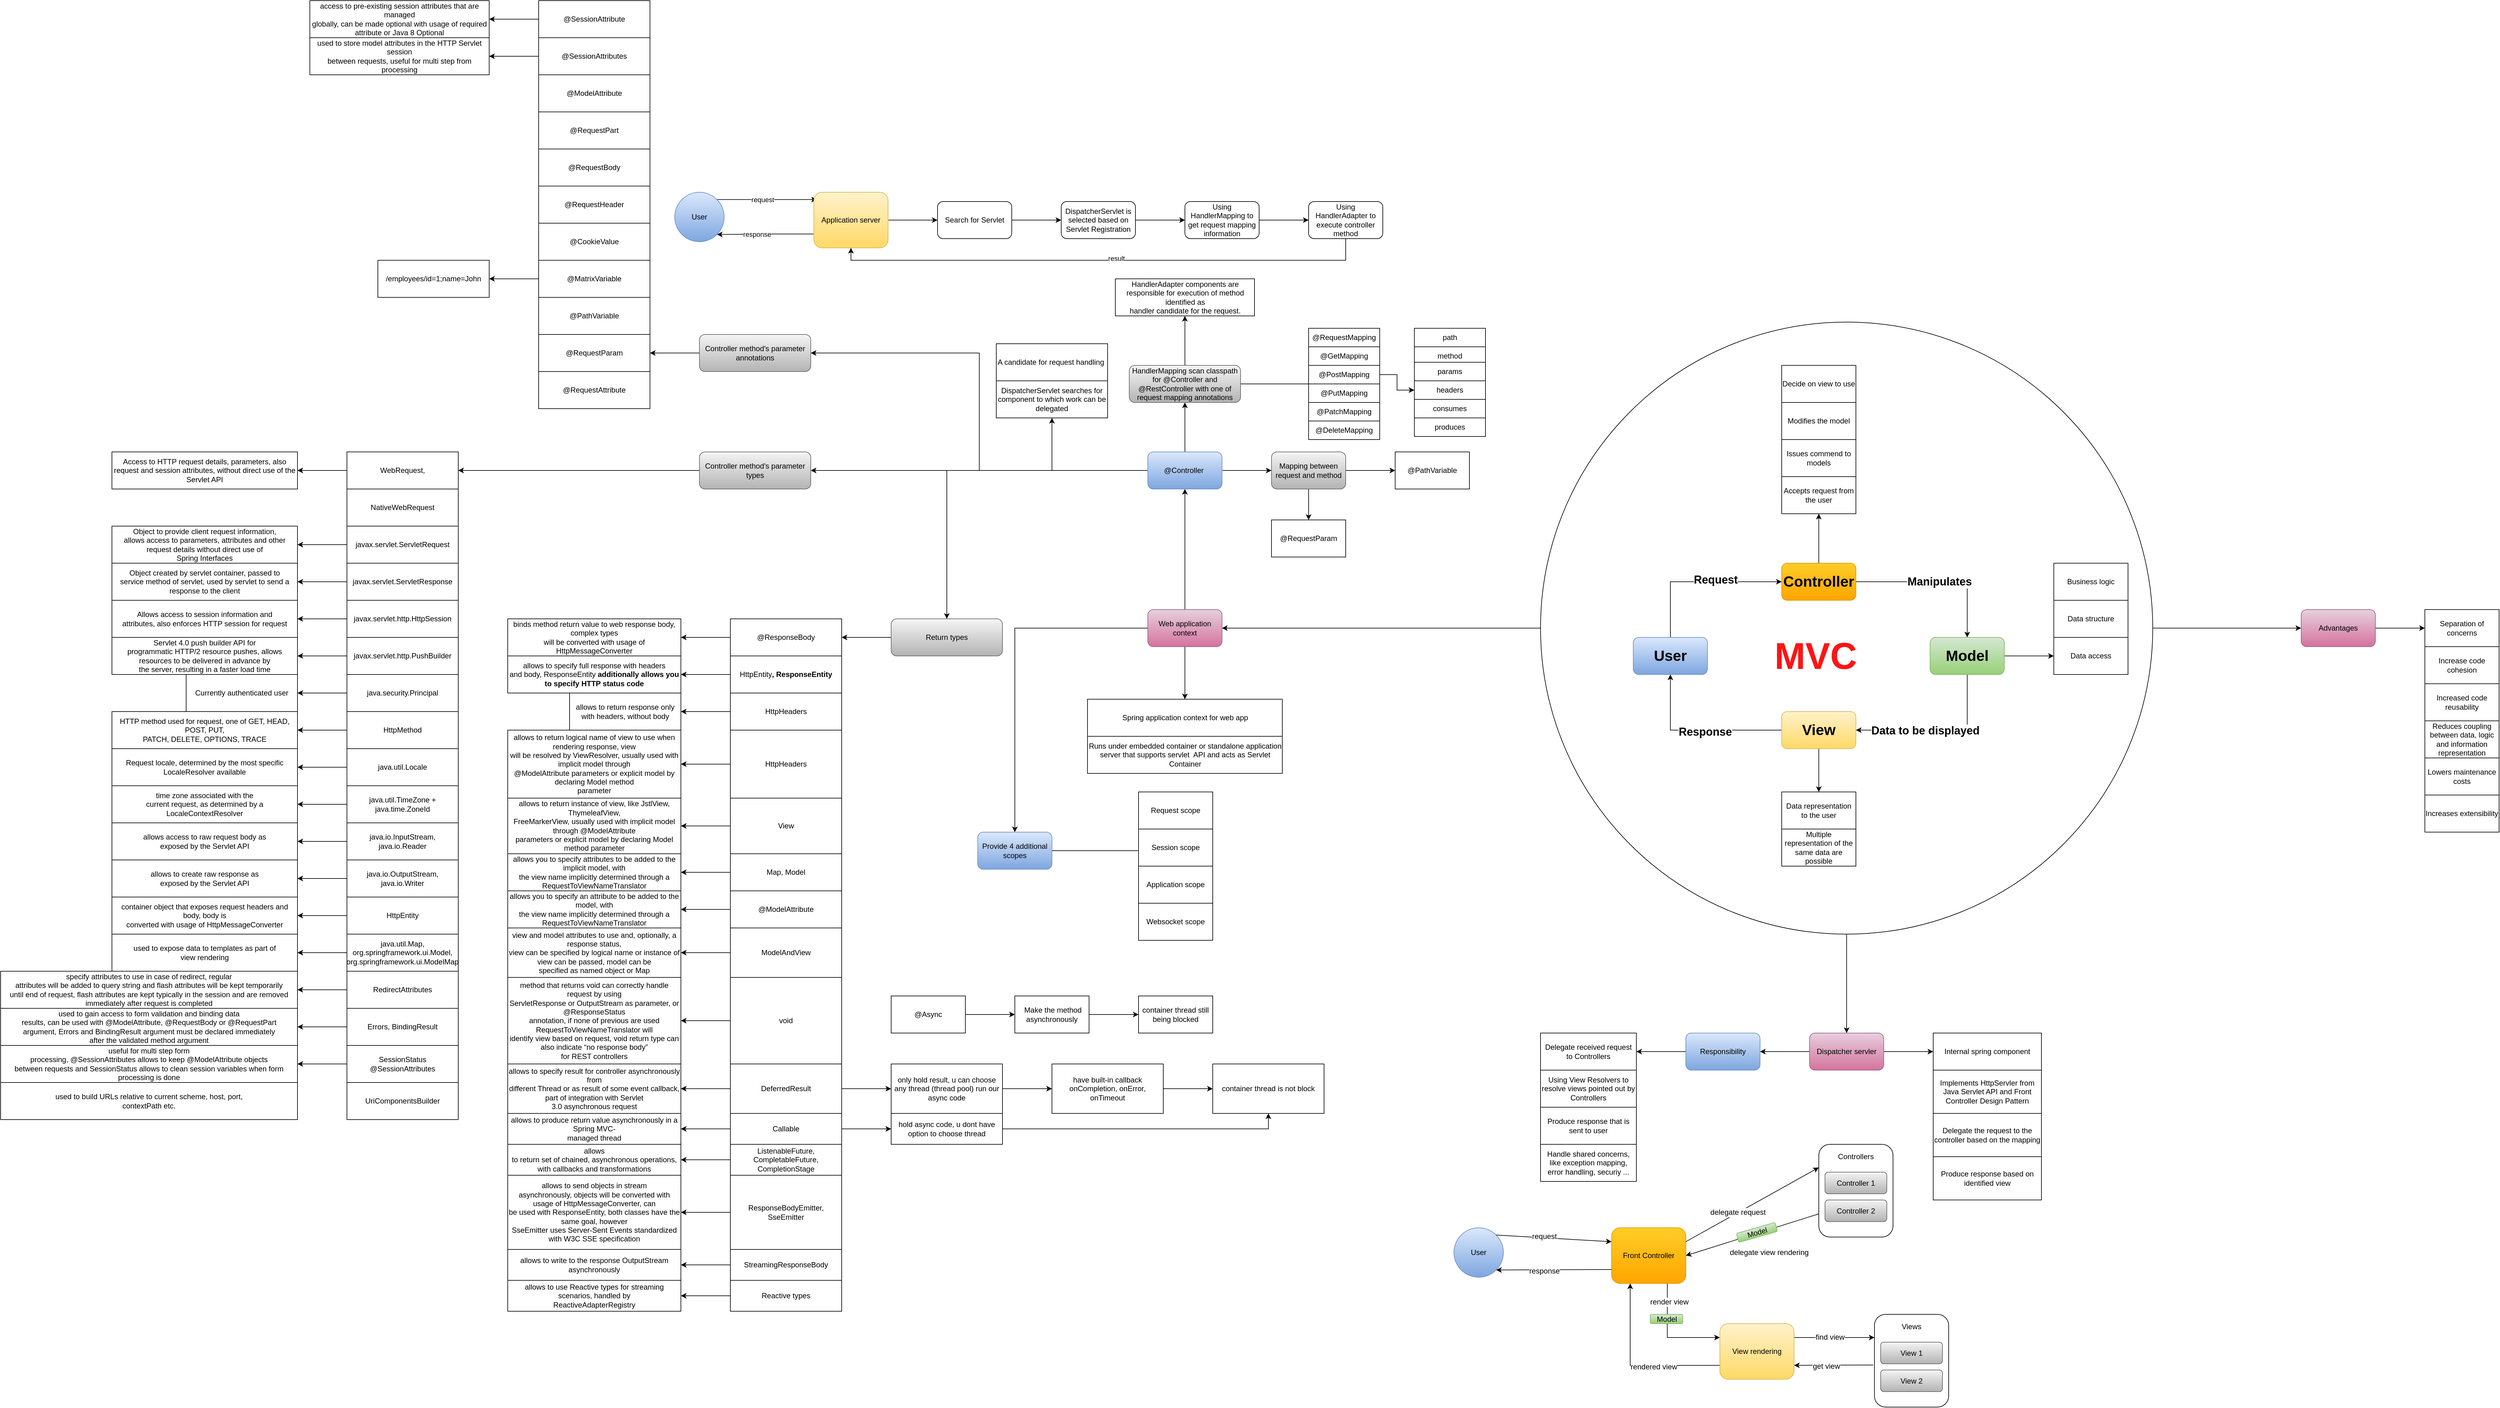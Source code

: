 <mxfile version="15.3.7" type="github">
  <diagram id="kpv1vrX4rqQbmFdvBWj1" name="Page-1">
    <mxGraphModel dx="4663" dy="1882" grid="1" gridSize="10" guides="1" tooltips="1" connect="1" arrows="1" fold="1" page="1" pageScale="1" pageWidth="827" pageHeight="1169" math="0" shadow="0">
      <root>
        <mxCell id="0" />
        <mxCell id="1" parent="0" />
        <mxCell id="-4h2VTbRcgzLQDmxoGYg-1" value="Manipulates" style="edgeStyle=orthogonalEdgeStyle;rounded=0;orthogonalLoop=1;jettySize=auto;html=1;entryX=0.5;entryY=0;entryDx=0;entryDy=0;fontSize=18;fontStyle=1" parent="1" source="-4h2VTbRcgzLQDmxoGYg-3" target="-4h2VTbRcgzLQDmxoGYg-7" edge="1">
          <mxGeometry relative="1" as="geometry" />
        </mxCell>
        <mxCell id="-4h2VTbRcgzLQDmxoGYg-2" value="" style="edgeStyle=orthogonalEdgeStyle;rounded=0;orthogonalLoop=1;jettySize=auto;html=1;fontSize=12;" parent="1" source="-4h2VTbRcgzLQDmxoGYg-3" target="-4h2VTbRcgzLQDmxoGYg-21" edge="1">
          <mxGeometry relative="1" as="geometry" />
        </mxCell>
        <mxCell id="-4h2VTbRcgzLQDmxoGYg-3" value="Controller" style="rounded=1;whiteSpace=wrap;html=1;fontSize=24;fontStyle=1;gradientColor=#ffa500;fillColor=#ffcd28;strokeColor=#d79b00;" parent="1" vertex="1">
          <mxGeometry x="320" y="200" width="120" height="60" as="geometry" />
        </mxCell>
        <mxCell id="-4h2VTbRcgzLQDmxoGYg-4" style="edgeStyle=orthogonalEdgeStyle;rounded=0;orthogonalLoop=1;jettySize=auto;html=1;entryX=1;entryY=0.5;entryDx=0;entryDy=0;" parent="1" source="-4h2VTbRcgzLQDmxoGYg-7" target="-4h2VTbRcgzLQDmxoGYg-11" edge="1">
          <mxGeometry relative="1" as="geometry">
            <Array as="points">
              <mxPoint x="620" y="470" />
            </Array>
          </mxGeometry>
        </mxCell>
        <mxCell id="-4h2VTbRcgzLQDmxoGYg-5" value="Data to be displayed" style="edgeLabel;html=1;align=center;verticalAlign=middle;resizable=0;points=[];fontSize=18;fontStyle=1" parent="-4h2VTbRcgzLQDmxoGYg-4" vertex="1" connectable="0">
          <mxGeometry x="0.17" y="1" relative="1" as="geometry">
            <mxPoint as="offset" />
          </mxGeometry>
        </mxCell>
        <mxCell id="-4h2VTbRcgzLQDmxoGYg-6" value="" style="edgeStyle=orthogonalEdgeStyle;rounded=0;orthogonalLoop=1;jettySize=auto;html=1;fontSize=18;" parent="1" source="-4h2VTbRcgzLQDmxoGYg-7" target="-4h2VTbRcgzLQDmxoGYg-16" edge="1">
          <mxGeometry relative="1" as="geometry" />
        </mxCell>
        <mxCell id="-4h2VTbRcgzLQDmxoGYg-7" value="Model" style="rounded=1;whiteSpace=wrap;html=1;fontSize=24;fontStyle=1;gradientColor=#97d077;fillColor=#d5e8d4;strokeColor=#82b366;" parent="1" vertex="1">
          <mxGeometry x="560" y="320" width="120" height="60" as="geometry" />
        </mxCell>
        <mxCell id="-4h2VTbRcgzLQDmxoGYg-8" style="edgeStyle=orthogonalEdgeStyle;rounded=0;orthogonalLoop=1;jettySize=auto;html=1;entryX=0.5;entryY=1;entryDx=0;entryDy=0;" parent="1" source="-4h2VTbRcgzLQDmxoGYg-11" target="-4h2VTbRcgzLQDmxoGYg-14" edge="1">
          <mxGeometry relative="1" as="geometry" />
        </mxCell>
        <mxCell id="-4h2VTbRcgzLQDmxoGYg-9" value="Response" style="edgeLabel;html=1;align=center;verticalAlign=middle;resizable=0;points=[];fontSize=18;fontStyle=1" parent="-4h2VTbRcgzLQDmxoGYg-8" vertex="1" connectable="0">
          <mxGeometry x="-0.082" y="3" relative="1" as="geometry">
            <mxPoint as="offset" />
          </mxGeometry>
        </mxCell>
        <mxCell id="-4h2VTbRcgzLQDmxoGYg-10" value="" style="edgeStyle=orthogonalEdgeStyle;rounded=0;orthogonalLoop=1;jettySize=auto;html=1;fontSize=12;" parent="1" source="-4h2VTbRcgzLQDmxoGYg-11" target="-4h2VTbRcgzLQDmxoGYg-18" edge="1">
          <mxGeometry relative="1" as="geometry" />
        </mxCell>
        <mxCell id="-4h2VTbRcgzLQDmxoGYg-11" value="View" style="rounded=1;whiteSpace=wrap;html=1;fontSize=24;fontStyle=1;gradientColor=#ffd966;fillColor=#fff2cc;strokeColor=#d6b656;" parent="1" vertex="1">
          <mxGeometry x="320" y="440" width="120" height="60" as="geometry" />
        </mxCell>
        <mxCell id="-4h2VTbRcgzLQDmxoGYg-12" style="edgeStyle=orthogonalEdgeStyle;rounded=0;orthogonalLoop=1;jettySize=auto;html=1;entryX=0;entryY=0.5;entryDx=0;entryDy=0;" parent="1" source="-4h2VTbRcgzLQDmxoGYg-14" target="-4h2VTbRcgzLQDmxoGYg-3" edge="1">
          <mxGeometry relative="1" as="geometry">
            <Array as="points">
              <mxPoint x="140" y="230" />
            </Array>
          </mxGeometry>
        </mxCell>
        <mxCell id="-4h2VTbRcgzLQDmxoGYg-13" value="Request" style="edgeLabel;html=1;align=center;verticalAlign=middle;resizable=0;points=[];fontSize=18;fontStyle=1" parent="-4h2VTbRcgzLQDmxoGYg-12" vertex="1" connectable="0">
          <mxGeometry x="0.207" y="3" relative="1" as="geometry">
            <mxPoint as="offset" />
          </mxGeometry>
        </mxCell>
        <mxCell id="-4h2VTbRcgzLQDmxoGYg-14" value="User" style="rounded=1;whiteSpace=wrap;html=1;fontSize=24;fontStyle=1;gradientColor=#7ea6e0;fillColor=#dae8fc;strokeColor=#6c8ebf;" parent="1" vertex="1">
          <mxGeometry x="80" y="320" width="120" height="60" as="geometry" />
        </mxCell>
        <mxCell id="-4h2VTbRcgzLQDmxoGYg-15" value="&lt;font color=&quot;#ff1414&quot; size=&quot;1&quot;&gt;&lt;b style=&quot;font-size: 60px&quot;&gt;MVC&lt;/b&gt;&lt;/font&gt;" style="text;html=1;strokeColor=none;fillColor=none;align=center;verticalAlign=middle;whiteSpace=wrap;rounded=0;" parent="1" vertex="1">
          <mxGeometry x="300" y="315" width="150" height="70" as="geometry" />
        </mxCell>
        <mxCell id="-4h2VTbRcgzLQDmxoGYg-16" value="Data access" style="rounded=0;whiteSpace=wrap;html=1;fontSize=12;fontStyle=0;align=center;" parent="1" vertex="1">
          <mxGeometry x="760" y="320" width="120" height="60" as="geometry" />
        </mxCell>
        <mxCell id="-4h2VTbRcgzLQDmxoGYg-17" value="Data structure" style="rounded=0;whiteSpace=wrap;html=1;fontSize=12;fontStyle=0;align=center;" parent="1" vertex="1">
          <mxGeometry x="760" y="260" width="120" height="60" as="geometry" />
        </mxCell>
        <mxCell id="-4h2VTbRcgzLQDmxoGYg-18" value="Data representation to the user" style="rounded=0;whiteSpace=wrap;html=1;fontSize=12;fontStyle=0;align=center;" parent="1" vertex="1">
          <mxGeometry x="320" y="570" width="120" height="60" as="geometry" />
        </mxCell>
        <mxCell id="-4h2VTbRcgzLQDmxoGYg-19" value="Business logic" style="rounded=0;whiteSpace=wrap;html=1;fontSize=12;fontStyle=0;align=center;" parent="1" vertex="1">
          <mxGeometry x="760" y="200" width="120" height="60" as="geometry" />
        </mxCell>
        <mxCell id="-4h2VTbRcgzLQDmxoGYg-20" value="Multiple representation of the same data are possible" style="rounded=0;whiteSpace=wrap;html=1;fontSize=12;fontStyle=0;align=center;" parent="1" vertex="1">
          <mxGeometry x="320" y="630" width="120" height="60" as="geometry" />
        </mxCell>
        <mxCell id="-4h2VTbRcgzLQDmxoGYg-21" value="Accepts request from the user" style="rounded=0;whiteSpace=wrap;html=1;fontSize=12;fontStyle=0;align=center;" parent="1" vertex="1">
          <mxGeometry x="320" y="60" width="120" height="60" as="geometry" />
        </mxCell>
        <mxCell id="-4h2VTbRcgzLQDmxoGYg-22" value="Issues commend to models" style="rounded=0;whiteSpace=wrap;html=1;fontSize=12;fontStyle=0;align=center;" parent="1" vertex="1">
          <mxGeometry x="320" width="120" height="60" as="geometry" />
        </mxCell>
        <mxCell id="-4h2VTbRcgzLQDmxoGYg-23" value="Modifies the model" style="rounded=0;whiteSpace=wrap;html=1;fontSize=12;fontStyle=0;align=center;" parent="1" vertex="1">
          <mxGeometry x="320" y="-60" width="120" height="60" as="geometry" />
        </mxCell>
        <mxCell id="-4h2VTbRcgzLQDmxoGYg-24" value="Decide on view to use" style="rounded=0;whiteSpace=wrap;html=1;fontSize=12;fontStyle=0;align=center;" parent="1" vertex="1">
          <mxGeometry x="320" y="-120" width="120" height="60" as="geometry" />
        </mxCell>
        <mxCell id="-4h2VTbRcgzLQDmxoGYg-25" value="" style="edgeStyle=orthogonalEdgeStyle;rounded=0;orthogonalLoop=1;jettySize=auto;html=1;fontSize=12;fontColor=default;" parent="1" source="-4h2VTbRcgzLQDmxoGYg-28" target="-4h2VTbRcgzLQDmxoGYg-30" edge="1">
          <mxGeometry relative="1" as="geometry" />
        </mxCell>
        <mxCell id="-4h2VTbRcgzLQDmxoGYg-26" value="" style="edgeStyle=orthogonalEdgeStyle;rounded=0;orthogonalLoop=1;jettySize=auto;html=1;fontSize=12;fontColor=default;" parent="1" source="-4h2VTbRcgzLQDmxoGYg-28" target="-4h2VTbRcgzLQDmxoGYg-39" edge="1">
          <mxGeometry relative="1" as="geometry" />
        </mxCell>
        <mxCell id="-4h2VTbRcgzLQDmxoGYg-27" value="" style="edgeStyle=orthogonalEdgeStyle;rounded=0;orthogonalLoop=1;jettySize=auto;html=1;fontSize=12;fontColor=default;" parent="1" source="-4h2VTbRcgzLQDmxoGYg-28" target="-4h2VTbRcgzLQDmxoGYg-84" edge="1">
          <mxGeometry relative="1" as="geometry" />
        </mxCell>
        <mxCell id="-4h2VTbRcgzLQDmxoGYg-28" value="" style="ellipse;whiteSpace=wrap;html=1;aspect=fixed;rounded=0;fontSize=12;align=center;fontColor=default;fillColor=none;" parent="1" vertex="1">
          <mxGeometry x="-70" y="-190" width="990" height="990" as="geometry" />
        </mxCell>
        <mxCell id="-4h2VTbRcgzLQDmxoGYg-29" value="" style="edgeStyle=orthogonalEdgeStyle;rounded=0;orthogonalLoop=1;jettySize=auto;html=1;fontSize=12;fontColor=default;" parent="1" source="-4h2VTbRcgzLQDmxoGYg-30" target="-4h2VTbRcgzLQDmxoGYg-31" edge="1">
          <mxGeometry relative="1" as="geometry" />
        </mxCell>
        <mxCell id="-4h2VTbRcgzLQDmxoGYg-30" value="Advantages" style="whiteSpace=wrap;html=1;rounded=1;fillColor=#e6d0de;gradientColor=#d5739d;strokeColor=#996185;" parent="1" vertex="1">
          <mxGeometry x="1160" y="275" width="120" height="60" as="geometry" />
        </mxCell>
        <mxCell id="-4h2VTbRcgzLQDmxoGYg-31" value="Separation of concerns" style="whiteSpace=wrap;html=1;rounded=0;" parent="1" vertex="1">
          <mxGeometry x="1360" y="275" width="120" height="60" as="geometry" />
        </mxCell>
        <mxCell id="-4h2VTbRcgzLQDmxoGYg-32" value="Increase code cohesion" style="whiteSpace=wrap;html=1;rounded=0;" parent="1" vertex="1">
          <mxGeometry x="1360" y="335" width="120" height="60" as="geometry" />
        </mxCell>
        <mxCell id="-4h2VTbRcgzLQDmxoGYg-33" value="Increased code reusability" style="whiteSpace=wrap;html=1;rounded=0;" parent="1" vertex="1">
          <mxGeometry x="1360" y="395" width="120" height="60" as="geometry" />
        </mxCell>
        <mxCell id="-4h2VTbRcgzLQDmxoGYg-34" value="Reduces coupling between data, logic and information representation" style="whiteSpace=wrap;html=1;rounded=0;" parent="1" vertex="1">
          <mxGeometry x="1360" y="455" width="120" height="60" as="geometry" />
        </mxCell>
        <mxCell id="-4h2VTbRcgzLQDmxoGYg-35" value="Lowers maintenance costs" style="whiteSpace=wrap;html=1;rounded=0;" parent="1" vertex="1">
          <mxGeometry x="1360" y="515" width="120" height="60" as="geometry" />
        </mxCell>
        <mxCell id="-4h2VTbRcgzLQDmxoGYg-36" value="Increases extensibility" style="whiteSpace=wrap;html=1;rounded=0;" parent="1" vertex="1">
          <mxGeometry x="1360" y="575" width="120" height="60" as="geometry" />
        </mxCell>
        <mxCell id="-4h2VTbRcgzLQDmxoGYg-37" value="" style="edgeStyle=orthogonalEdgeStyle;rounded=0;orthogonalLoop=1;jettySize=auto;html=1;fontSize=12;fontColor=default;" parent="1" source="-4h2VTbRcgzLQDmxoGYg-39" target="-4h2VTbRcgzLQDmxoGYg-40" edge="1">
          <mxGeometry relative="1" as="geometry" />
        </mxCell>
        <mxCell id="-4h2VTbRcgzLQDmxoGYg-38" value="" style="edgeStyle=orthogonalEdgeStyle;rounded=0;orthogonalLoop=1;jettySize=auto;html=1;fontSize=12;fontColor=default;" parent="1" source="-4h2VTbRcgzLQDmxoGYg-39" target="-4h2VTbRcgzLQDmxoGYg-45" edge="1">
          <mxGeometry relative="1" as="geometry" />
        </mxCell>
        <mxCell id="-4h2VTbRcgzLQDmxoGYg-39" value="Dispatcher servler" style="whiteSpace=wrap;html=1;rounded=1;fillColor=#e6d0de;gradientColor=#d5739d;strokeColor=#996185;" parent="1" vertex="1">
          <mxGeometry x="365" y="960" width="120" height="60" as="geometry" />
        </mxCell>
        <mxCell id="-4h2VTbRcgzLQDmxoGYg-40" value="Internal spring component" style="whiteSpace=wrap;html=1;rounded=0;" parent="1" vertex="1">
          <mxGeometry x="565" y="960" width="175" height="60" as="geometry" />
        </mxCell>
        <mxCell id="-4h2VTbRcgzLQDmxoGYg-41" value="Implements HttpServler from Java Servlet API and Front Controller Design Pattern" style="whiteSpace=wrap;html=1;rounded=0;" parent="1" vertex="1">
          <mxGeometry x="565" y="1020" width="175" height="70" as="geometry" />
        </mxCell>
        <mxCell id="-4h2VTbRcgzLQDmxoGYg-42" value="Delegate the request to the controller based on the mapping" style="whiteSpace=wrap;html=1;rounded=0;" parent="1" vertex="1">
          <mxGeometry x="565" y="1090" width="175" height="70" as="geometry" />
        </mxCell>
        <mxCell id="-4h2VTbRcgzLQDmxoGYg-43" value="Produce response based on identified view" style="whiteSpace=wrap;html=1;rounded=0;" parent="1" vertex="1">
          <mxGeometry x="565" y="1160" width="175" height="70" as="geometry" />
        </mxCell>
        <mxCell id="-4h2VTbRcgzLQDmxoGYg-44" value="" style="edgeStyle=orthogonalEdgeStyle;rounded=0;orthogonalLoop=1;jettySize=auto;html=1;fontSize=12;fontColor=default;" parent="1" source="-4h2VTbRcgzLQDmxoGYg-45" target="-4h2VTbRcgzLQDmxoGYg-46" edge="1">
          <mxGeometry relative="1" as="geometry" />
        </mxCell>
        <mxCell id="-4h2VTbRcgzLQDmxoGYg-45" value="Responsibility" style="whiteSpace=wrap;html=1;rounded=1;fillColor=#dae8fc;gradientColor=#7ea6e0;strokeColor=#6c8ebf;" parent="1" vertex="1">
          <mxGeometry x="165" y="960" width="120" height="60" as="geometry" />
        </mxCell>
        <mxCell id="-4h2VTbRcgzLQDmxoGYg-46" value="Delegate received request to Controllers" style="whiteSpace=wrap;html=1;rounded=0;" parent="1" vertex="1">
          <mxGeometry x="-70" y="960" width="155" height="60" as="geometry" />
        </mxCell>
        <mxCell id="-4h2VTbRcgzLQDmxoGYg-47" value="Using View Resolvers to resolve views pointed out by Controllers" style="whiteSpace=wrap;html=1;rounded=0;" parent="1" vertex="1">
          <mxGeometry x="-70" y="1020" width="155" height="60" as="geometry" />
        </mxCell>
        <mxCell id="-4h2VTbRcgzLQDmxoGYg-48" value="Produce response that is sent to user" style="whiteSpace=wrap;html=1;rounded=0;" parent="1" vertex="1">
          <mxGeometry x="-70" y="1080" width="155" height="60" as="geometry" />
        </mxCell>
        <mxCell id="-4h2VTbRcgzLQDmxoGYg-49" value="Handle shared concerns, like exception mapping, error handling, securiy ..." style="whiteSpace=wrap;html=1;rounded=0;" parent="1" vertex="1">
          <mxGeometry x="-70" y="1140" width="155" height="60" as="geometry" />
        </mxCell>
        <mxCell id="-4h2VTbRcgzLQDmxoGYg-50" style="edgeStyle=orthogonalEdgeStyle;rounded=0;orthogonalLoop=1;jettySize=auto;html=1;exitX=0.75;exitY=1;exitDx=0;exitDy=0;entryX=0;entryY=0.25;entryDx=0;entryDy=0;fontSize=12;fontColor=default;" parent="1" source="-4h2VTbRcgzLQDmxoGYg-52" target="-4h2VTbRcgzLQDmxoGYg-63" edge="1">
          <mxGeometry relative="1" as="geometry" />
        </mxCell>
        <mxCell id="-4h2VTbRcgzLQDmxoGYg-51" value="render view" style="edgeLabel;html=1;align=center;verticalAlign=middle;resizable=0;points=[];fontSize=12;fontColor=default;" parent="-4h2VTbRcgzLQDmxoGYg-50" vertex="1" connectable="0">
          <mxGeometry x="-0.653" y="3" relative="1" as="geometry">
            <mxPoint as="offset" />
          </mxGeometry>
        </mxCell>
        <mxCell id="-4h2VTbRcgzLQDmxoGYg-52" value="Front Controller" style="rounded=1;whiteSpace=wrap;html=1;fontSize=12;fillColor=#ffcd28;align=center;gradientColor=#ffa500;strokeColor=#d79b00;" parent="1" vertex="1">
          <mxGeometry x="45" y="1275" width="120" height="90" as="geometry" />
        </mxCell>
        <mxCell id="-4h2VTbRcgzLQDmxoGYg-53" value="" style="group" parent="1" vertex="1" connectable="0">
          <mxGeometry x="380" y="1140" width="120" height="150" as="geometry" />
        </mxCell>
        <mxCell id="-4h2VTbRcgzLQDmxoGYg-54" value="" style="rounded=1;whiteSpace=wrap;html=1;fontSize=12;fontColor=default;fillColor=none;align=center;" parent="-4h2VTbRcgzLQDmxoGYg-53" vertex="1">
          <mxGeometry width="120" height="150" as="geometry" />
        </mxCell>
        <mxCell id="-4h2VTbRcgzLQDmxoGYg-55" value="Controller 1" style="rounded=1;whiteSpace=wrap;html=1;fontSize=12;fillColor=#f5f5f5;align=center;gradientColor=#b3b3b3;strokeColor=#666666;" parent="-4h2VTbRcgzLQDmxoGYg-53" vertex="1">
          <mxGeometry x="10" y="45" width="100" height="35" as="geometry" />
        </mxCell>
        <mxCell id="-4h2VTbRcgzLQDmxoGYg-56" value="Controller 2" style="rounded=1;whiteSpace=wrap;html=1;fontSize=12;fillColor=#f5f5f5;align=center;gradientColor=#b3b3b3;strokeColor=#666666;" parent="-4h2VTbRcgzLQDmxoGYg-53" vertex="1">
          <mxGeometry x="10" y="90" width="100" height="35" as="geometry" />
        </mxCell>
        <mxCell id="-4h2VTbRcgzLQDmxoGYg-57" value="Controllers" style="text;html=1;strokeColor=none;fillColor=none;align=center;verticalAlign=middle;whiteSpace=wrap;rounded=0;fontSize=12;fontColor=default;" parent="-4h2VTbRcgzLQDmxoGYg-53" vertex="1">
          <mxGeometry x="40" y="10" width="40" height="20" as="geometry" />
        </mxCell>
        <mxCell id="-4h2VTbRcgzLQDmxoGYg-58" value="User" style="ellipse;whiteSpace=wrap;html=1;aspect=fixed;rounded=0;fontSize=12;fillColor=#dae8fc;align=center;gradientColor=#7ea6e0;strokeColor=#6c8ebf;" parent="1" vertex="1">
          <mxGeometry x="-210" y="1275" width="80" height="80" as="geometry" />
        </mxCell>
        <mxCell id="-4h2VTbRcgzLQDmxoGYg-59" style="edgeStyle=orthogonalEdgeStyle;rounded=0;orthogonalLoop=1;jettySize=auto;html=1;exitX=1;exitY=0.25;exitDx=0;exitDy=0;entryX=0;entryY=0.25;entryDx=0;entryDy=0;fontSize=12;fontColor=default;" parent="1" source="-4h2VTbRcgzLQDmxoGYg-63" target="-4h2VTbRcgzLQDmxoGYg-65" edge="1">
          <mxGeometry relative="1" as="geometry" />
        </mxCell>
        <mxCell id="-4h2VTbRcgzLQDmxoGYg-60" value="find view" style="edgeLabel;html=1;align=center;verticalAlign=middle;resizable=0;points=[];fontSize=12;fontColor=default;" parent="-4h2VTbRcgzLQDmxoGYg-59" vertex="1" connectable="0">
          <mxGeometry x="-0.114" y="1" relative="1" as="geometry">
            <mxPoint as="offset" />
          </mxGeometry>
        </mxCell>
        <mxCell id="-4h2VTbRcgzLQDmxoGYg-61" style="edgeStyle=orthogonalEdgeStyle;rounded=0;orthogonalLoop=1;jettySize=auto;html=1;exitX=0;exitY=0.75;exitDx=0;exitDy=0;entryX=0.25;entryY=1;entryDx=0;entryDy=0;fontSize=12;fontColor=default;" parent="1" source="-4h2VTbRcgzLQDmxoGYg-63" target="-4h2VTbRcgzLQDmxoGYg-52" edge="1">
          <mxGeometry relative="1" as="geometry" />
        </mxCell>
        <mxCell id="-4h2VTbRcgzLQDmxoGYg-62" value="rendered view" style="edgeLabel;html=1;align=center;verticalAlign=middle;resizable=0;points=[];fontSize=12;fontColor=default;" parent="-4h2VTbRcgzLQDmxoGYg-61" vertex="1" connectable="0">
          <mxGeometry x="-0.227" y="2" relative="1" as="geometry">
            <mxPoint as="offset" />
          </mxGeometry>
        </mxCell>
        <mxCell id="-4h2VTbRcgzLQDmxoGYg-63" value="View rendering" style="rounded=1;whiteSpace=wrap;html=1;fontSize=12;fillColor=#fff2cc;align=center;gradientColor=#ffd966;strokeColor=#d6b656;" parent="1" vertex="1">
          <mxGeometry x="220" y="1430" width="120" height="90" as="geometry" />
        </mxCell>
        <mxCell id="-4h2VTbRcgzLQDmxoGYg-64" value="" style="group" parent="1" vertex="1" connectable="0">
          <mxGeometry x="470" y="1415" width="120" height="150" as="geometry" />
        </mxCell>
        <mxCell id="-4h2VTbRcgzLQDmxoGYg-65" value="" style="rounded=1;whiteSpace=wrap;html=1;fontSize=12;fontColor=default;fillColor=none;align=center;" parent="-4h2VTbRcgzLQDmxoGYg-64" vertex="1">
          <mxGeometry width="120" height="150" as="geometry" />
        </mxCell>
        <mxCell id="-4h2VTbRcgzLQDmxoGYg-66" value="View 1" style="rounded=1;whiteSpace=wrap;html=1;fontSize=12;fillColor=#f5f5f5;align=center;gradientColor=#b3b3b3;strokeColor=#666666;" parent="-4h2VTbRcgzLQDmxoGYg-64" vertex="1">
          <mxGeometry x="10" y="45" width="100" height="35" as="geometry" />
        </mxCell>
        <mxCell id="-4h2VTbRcgzLQDmxoGYg-67" value="View 2" style="rounded=1;whiteSpace=wrap;html=1;fontSize=12;fillColor=#f5f5f5;align=center;gradientColor=#b3b3b3;strokeColor=#666666;" parent="-4h2VTbRcgzLQDmxoGYg-64" vertex="1">
          <mxGeometry x="10" y="90" width="100" height="35" as="geometry" />
        </mxCell>
        <mxCell id="-4h2VTbRcgzLQDmxoGYg-68" value="Views" style="text;html=1;strokeColor=none;fillColor=none;align=center;verticalAlign=middle;whiteSpace=wrap;rounded=0;fontSize=12;fontColor=default;" parent="-4h2VTbRcgzLQDmxoGYg-64" vertex="1">
          <mxGeometry x="40" y="10" width="40" height="20" as="geometry" />
        </mxCell>
        <mxCell id="-4h2VTbRcgzLQDmxoGYg-69" value="" style="endArrow=classic;html=1;fontSize=12;fontColor=default;exitX=1;exitY=0;exitDx=0;exitDy=0;entryX=0;entryY=0.25;entryDx=0;entryDy=0;" parent="1" source="-4h2VTbRcgzLQDmxoGYg-58" target="-4h2VTbRcgzLQDmxoGYg-52" edge="1">
          <mxGeometry width="50" height="50" relative="1" as="geometry">
            <mxPoint x="-50" y="1340" as="sourcePoint" />
            <mxPoint y="1290" as="targetPoint" />
          </mxGeometry>
        </mxCell>
        <mxCell id="-4h2VTbRcgzLQDmxoGYg-70" value="request" style="edgeLabel;html=1;align=center;verticalAlign=middle;resizable=0;points=[];fontSize=12;fontColor=default;" parent="-4h2VTbRcgzLQDmxoGYg-69" vertex="1" connectable="0">
          <mxGeometry x="-0.173" y="2" relative="1" as="geometry">
            <mxPoint as="offset" />
          </mxGeometry>
        </mxCell>
        <mxCell id="-4h2VTbRcgzLQDmxoGYg-71" value="" style="endArrow=classic;html=1;fontSize=12;fontColor=default;exitX=0;exitY=0.75;exitDx=0;exitDy=0;entryX=1;entryY=1;entryDx=0;entryDy=0;" parent="1" source="-4h2VTbRcgzLQDmxoGYg-52" target="-4h2VTbRcgzLQDmxoGYg-58" edge="1">
          <mxGeometry width="50" height="50" relative="1" as="geometry">
            <mxPoint x="120" y="1350" as="sourcePoint" />
            <mxPoint x="170" y="1300" as="targetPoint" />
          </mxGeometry>
        </mxCell>
        <mxCell id="-4h2VTbRcgzLQDmxoGYg-72" value="response" style="edgeLabel;html=1;align=center;verticalAlign=middle;resizable=0;points=[];fontSize=12;fontColor=default;" parent="-4h2VTbRcgzLQDmxoGYg-71" vertex="1" connectable="0">
          <mxGeometry x="0.165" y="2" relative="1" as="geometry">
            <mxPoint as="offset" />
          </mxGeometry>
        </mxCell>
        <mxCell id="-4h2VTbRcgzLQDmxoGYg-73" value="" style="endArrow=classic;html=1;fontSize=12;fontColor=default;entryX=0;entryY=0.25;entryDx=0;entryDy=0;exitX=1;exitY=0.25;exitDx=0;exitDy=0;" parent="1" source="-4h2VTbRcgzLQDmxoGYg-52" target="-4h2VTbRcgzLQDmxoGYg-54" edge="1">
          <mxGeometry width="50" height="50" relative="1" as="geometry">
            <mxPoint x="120" y="1350" as="sourcePoint" />
            <mxPoint x="170" y="1300" as="targetPoint" />
          </mxGeometry>
        </mxCell>
        <mxCell id="-4h2VTbRcgzLQDmxoGYg-74" value="delegate request" style="edgeLabel;html=1;align=center;verticalAlign=middle;resizable=0;points=[];fontSize=12;fontColor=default;" parent="-4h2VTbRcgzLQDmxoGYg-73" vertex="1" connectable="0">
          <mxGeometry x="-0.219" y="1" relative="1" as="geometry">
            <mxPoint as="offset" />
          </mxGeometry>
        </mxCell>
        <mxCell id="-4h2VTbRcgzLQDmxoGYg-75" value="" style="endArrow=classic;html=1;fontSize=12;fontColor=default;exitX=0;exitY=0.75;exitDx=0;exitDy=0;entryX=1;entryY=0.5;entryDx=0;entryDy=0;" parent="1" source="-4h2VTbRcgzLQDmxoGYg-54" target="-4h2VTbRcgzLQDmxoGYg-52" edge="1">
          <mxGeometry width="50" height="50" relative="1" as="geometry">
            <mxPoint x="120" y="1310" as="sourcePoint" />
            <mxPoint x="170" y="1260" as="targetPoint" />
          </mxGeometry>
        </mxCell>
        <mxCell id="-4h2VTbRcgzLQDmxoGYg-76" value="Model" style="rounded=1;whiteSpace=wrap;html=1;fontSize=12;fillColor=#d5e8d4;align=center;rotation=344;gradientColor=#97d077;strokeColor=#82b366;" parent="1" vertex="1">
          <mxGeometry x="247.5" y="1275" width="65" height="15" as="geometry" />
        </mxCell>
        <mxCell id="-4h2VTbRcgzLQDmxoGYg-77" value="delegate view rendering" style="text;html=1;strokeColor=none;fillColor=none;align=center;verticalAlign=middle;whiteSpace=wrap;rounded=0;fontSize=12;fontColor=default;" parent="1" vertex="1">
          <mxGeometry x="210" y="1305" width="180" height="20" as="geometry" />
        </mxCell>
        <mxCell id="-4h2VTbRcgzLQDmxoGYg-78" value="Model" style="rounded=1;whiteSpace=wrap;html=1;fontSize=12;fillColor=#d5e8d4;align=center;rotation=0;gradientColor=#97d077;strokeColor=#82b366;" parent="1" vertex="1">
          <mxGeometry x="107.5" y="1415" width="52.5" height="15" as="geometry" />
        </mxCell>
        <mxCell id="-4h2VTbRcgzLQDmxoGYg-79" style="edgeStyle=orthogonalEdgeStyle;rounded=0;orthogonalLoop=1;jettySize=auto;html=1;exitX=-0.017;exitY=0.547;exitDx=0;exitDy=0;entryX=1;entryY=0.75;entryDx=0;entryDy=0;fontSize=12;fontColor=default;exitPerimeter=0;" parent="1" source="-4h2VTbRcgzLQDmxoGYg-65" target="-4h2VTbRcgzLQDmxoGYg-63" edge="1">
          <mxGeometry relative="1" as="geometry" />
        </mxCell>
        <mxCell id="-4h2VTbRcgzLQDmxoGYg-80" value="get view" style="edgeLabel;html=1;align=center;verticalAlign=middle;resizable=0;points=[];fontSize=12;fontColor=default;" parent="-4h2VTbRcgzLQDmxoGYg-79" vertex="1" connectable="0">
          <mxGeometry x="0.199" y="1" relative="1" as="geometry">
            <mxPoint as="offset" />
          </mxGeometry>
        </mxCell>
        <mxCell id="-4h2VTbRcgzLQDmxoGYg-81" value="" style="edgeStyle=orthogonalEdgeStyle;rounded=0;orthogonalLoop=1;jettySize=auto;html=1;fontSize=12;fontColor=default;" parent="1" source="-4h2VTbRcgzLQDmxoGYg-84" target="-4h2VTbRcgzLQDmxoGYg-85" edge="1">
          <mxGeometry relative="1" as="geometry" />
        </mxCell>
        <mxCell id="-4h2VTbRcgzLQDmxoGYg-82" value="" style="edgeStyle=orthogonalEdgeStyle;rounded=0;orthogonalLoop=1;jettySize=auto;html=1;fontSize=12;fontColor=default;" parent="1" source="-4h2VTbRcgzLQDmxoGYg-84" target="-4h2VTbRcgzLQDmxoGYg-88" edge="1">
          <mxGeometry relative="1" as="geometry" />
        </mxCell>
        <mxCell id="-4h2VTbRcgzLQDmxoGYg-83" value="" style="edgeStyle=orthogonalEdgeStyle;rounded=0;orthogonalLoop=1;jettySize=auto;html=1;fontSize=12;fontColor=default;" parent="1" source="-4h2VTbRcgzLQDmxoGYg-84" target="-4h2VTbRcgzLQDmxoGYg-99" edge="1">
          <mxGeometry relative="1" as="geometry" />
        </mxCell>
        <mxCell id="-4h2VTbRcgzLQDmxoGYg-84" value="Web application context" style="whiteSpace=wrap;html=1;rounded=1;fillColor=#e6d0de;gradientColor=#d5739d;strokeColor=#996185;" parent="1" vertex="1">
          <mxGeometry x="-705" y="275" width="120" height="60" as="geometry" />
        </mxCell>
        <mxCell id="-4h2VTbRcgzLQDmxoGYg-85" value="Spring application context for web app" style="whiteSpace=wrap;html=1;rounded=0;" parent="1" vertex="1">
          <mxGeometry x="-802.5" y="420" width="315" height="60" as="geometry" />
        </mxCell>
        <mxCell id="-4h2VTbRcgzLQDmxoGYg-86" value="Runs under embedded container or standalone application server that supports servlet&amp;nbsp; API and acts as Servlet Container" style="whiteSpace=wrap;html=1;rounded=0;" parent="1" vertex="1">
          <mxGeometry x="-802.5" y="480" width="315" height="60" as="geometry" />
        </mxCell>
        <mxCell id="-4h2VTbRcgzLQDmxoGYg-87" value="" style="edgeStyle=orthogonalEdgeStyle;rounded=0;orthogonalLoop=1;jettySize=auto;html=1;fontSize=12;fontColor=default;" parent="1" source="-4h2VTbRcgzLQDmxoGYg-88" target="-4h2VTbRcgzLQDmxoGYg-89" edge="1">
          <mxGeometry relative="1" as="geometry" />
        </mxCell>
        <mxCell id="-4h2VTbRcgzLQDmxoGYg-88" value="Provide 4 additional scopes" style="whiteSpace=wrap;html=1;rounded=1;fillColor=#dae8fc;gradientColor=#7ea6e0;strokeColor=#6c8ebf;" parent="1" vertex="1">
          <mxGeometry x="-980" y="635" width="120" height="60" as="geometry" />
        </mxCell>
        <mxCell id="-4h2VTbRcgzLQDmxoGYg-89" value="Request scope" style="whiteSpace=wrap;html=1;rounded=0;" parent="1" vertex="1">
          <mxGeometry x="-720" y="570" width="120" height="60" as="geometry" />
        </mxCell>
        <mxCell id="-4h2VTbRcgzLQDmxoGYg-90" value="Session scope" style="whiteSpace=wrap;html=1;rounded=0;" parent="1" vertex="1">
          <mxGeometry x="-720" y="630" width="120" height="60" as="geometry" />
        </mxCell>
        <mxCell id="-4h2VTbRcgzLQDmxoGYg-91" value="Application scope" style="whiteSpace=wrap;html=1;rounded=0;" parent="1" vertex="1">
          <mxGeometry x="-720" y="690" width="120" height="60" as="geometry" />
        </mxCell>
        <mxCell id="-4h2VTbRcgzLQDmxoGYg-92" value="Websocket scope" style="whiteSpace=wrap;html=1;rounded=0;" parent="1" vertex="1">
          <mxGeometry x="-720" y="750" width="120" height="60" as="geometry" />
        </mxCell>
        <mxCell id="-4h2VTbRcgzLQDmxoGYg-93" value="" style="edgeStyle=orthogonalEdgeStyle;rounded=0;orthogonalLoop=1;jettySize=auto;html=1;fontSize=12;fontColor=default;entryX=0.5;entryY=1;entryDx=0;entryDy=0;" parent="1" source="-4h2VTbRcgzLQDmxoGYg-99" target="-4h2VTbRcgzLQDmxoGYg-101" edge="1">
          <mxGeometry relative="1" as="geometry" />
        </mxCell>
        <mxCell id="-4h2VTbRcgzLQDmxoGYg-94" value="" style="edgeStyle=orthogonalEdgeStyle;rounded=0;orthogonalLoop=1;jettySize=auto;html=1;fontSize=12;fontColor=default;" parent="1" source="-4h2VTbRcgzLQDmxoGYg-99" target="-4h2VTbRcgzLQDmxoGYg-104" edge="1">
          <mxGeometry relative="1" as="geometry" />
        </mxCell>
        <mxCell id="-4h2VTbRcgzLQDmxoGYg-95" value="" style="edgeStyle=orthogonalEdgeStyle;rounded=0;orthogonalLoop=1;jettySize=auto;html=1;" parent="1" source="-4h2VTbRcgzLQDmxoGYg-99" target="-4h2VTbRcgzLQDmxoGYg-137" edge="1">
          <mxGeometry relative="1" as="geometry" />
        </mxCell>
        <mxCell id="-4h2VTbRcgzLQDmxoGYg-96" style="edgeStyle=orthogonalEdgeStyle;rounded=0;orthogonalLoop=1;jettySize=auto;html=1;entryX=1;entryY=0.5;entryDx=0;entryDy=0;" parent="1" source="-4h2VTbRcgzLQDmxoGYg-99" target="-4h2VTbRcgzLQDmxoGYg-141" edge="1">
          <mxGeometry relative="1" as="geometry">
            <mxPoint x="-1250" y="50" as="targetPoint" />
          </mxGeometry>
        </mxCell>
        <mxCell id="-4h2VTbRcgzLQDmxoGYg-97" style="edgeStyle=orthogonalEdgeStyle;rounded=0;orthogonalLoop=1;jettySize=auto;html=1;entryX=1;entryY=0.5;entryDx=0;entryDy=0;" parent="1" source="-4h2VTbRcgzLQDmxoGYg-99" target="-4h2VTbRcgzLQDmxoGYg-194" edge="1">
          <mxGeometry relative="1" as="geometry" />
        </mxCell>
        <mxCell id="-4h2VTbRcgzLQDmxoGYg-98" style="edgeStyle=orthogonalEdgeStyle;rounded=0;orthogonalLoop=1;jettySize=auto;html=1;entryX=0.5;entryY=0;entryDx=0;entryDy=0;" parent="1" source="-4h2VTbRcgzLQDmxoGYg-99" target="-4h2VTbRcgzLQDmxoGYg-213" edge="1">
          <mxGeometry relative="1" as="geometry" />
        </mxCell>
        <mxCell id="-4h2VTbRcgzLQDmxoGYg-99" value="@Controller&amp;nbsp;" style="whiteSpace=wrap;html=1;rounded=1;fillColor=#dae8fc;gradientColor=#7ea6e0;strokeColor=#6c8ebf;" parent="1" vertex="1">
          <mxGeometry x="-705" y="20" width="120" height="60" as="geometry" />
        </mxCell>
        <mxCell id="-4h2VTbRcgzLQDmxoGYg-100" value="A candidate for request handling&amp;nbsp;" style="whiteSpace=wrap;html=1;rounded=0;" parent="1" vertex="1">
          <mxGeometry x="-950" y="-155" width="180" height="60" as="geometry" />
        </mxCell>
        <mxCell id="-4h2VTbRcgzLQDmxoGYg-101" value="&lt;div&gt;DispatcherServlet searches for component to which work can be&lt;/div&gt;&lt;div&gt;delegated&lt;/div&gt;" style="whiteSpace=wrap;html=1;rounded=0;" parent="1" vertex="1">
          <mxGeometry x="-950" y="-95" width="180" height="60" as="geometry" />
        </mxCell>
        <mxCell id="-4h2VTbRcgzLQDmxoGYg-102" value="" style="edgeStyle=orthogonalEdgeStyle;rounded=0;orthogonalLoop=1;jettySize=auto;html=1;fontSize=12;fontColor=default;" parent="1" source="-4h2VTbRcgzLQDmxoGYg-104" target="-4h2VTbRcgzLQDmxoGYg-105" edge="1">
          <mxGeometry relative="1" as="geometry" />
        </mxCell>
        <mxCell id="-4h2VTbRcgzLQDmxoGYg-103" value="" style="edgeStyle=orthogonalEdgeStyle;rounded=0;orthogonalLoop=1;jettySize=auto;html=1;fontSize=12;fontColor=default;" parent="1" source="-4h2VTbRcgzLQDmxoGYg-104" target="-4h2VTbRcgzLQDmxoGYg-112" edge="1">
          <mxGeometry relative="1" as="geometry" />
        </mxCell>
        <mxCell id="-4h2VTbRcgzLQDmxoGYg-104" value="HandlerMapping scan classpath for @Controller and @RestController with one of request mapping annotations" style="whiteSpace=wrap;html=1;rounded=1;gradientColor=#b3b3b3;fillColor=#f5f5f5;strokeColor=#666666;" parent="1" vertex="1">
          <mxGeometry x="-735" y="-120" width="180" height="60" as="geometry" />
        </mxCell>
        <mxCell id="-4h2VTbRcgzLQDmxoGYg-105" value="@RequestMapping" style="whiteSpace=wrap;html=1;rounded=0;" parent="1" vertex="1">
          <mxGeometry x="-445" y="-180" width="115" height="30" as="geometry" />
        </mxCell>
        <mxCell id="-4h2VTbRcgzLQDmxoGYg-106" value="@GetMapping" style="whiteSpace=wrap;html=1;rounded=0;" parent="1" vertex="1">
          <mxGeometry x="-445" y="-150" width="115" height="30" as="geometry" />
        </mxCell>
        <mxCell id="-4h2VTbRcgzLQDmxoGYg-107" value="" style="edgeStyle=orthogonalEdgeStyle;rounded=0;orthogonalLoop=1;jettySize=auto;html=1;" parent="1" source="-4h2VTbRcgzLQDmxoGYg-108" target="-4h2VTbRcgzLQDmxoGYg-132" edge="1">
          <mxGeometry relative="1" as="geometry" />
        </mxCell>
        <mxCell id="-4h2VTbRcgzLQDmxoGYg-108" value="@PostMapping" style="whiteSpace=wrap;html=1;rounded=0;" parent="1" vertex="1">
          <mxGeometry x="-445" y="-120" width="115" height="30" as="geometry" />
        </mxCell>
        <mxCell id="-4h2VTbRcgzLQDmxoGYg-109" value="@PutMapping" style="whiteSpace=wrap;html=1;rounded=0;" parent="1" vertex="1">
          <mxGeometry x="-445" y="-90" width="115" height="30" as="geometry" />
        </mxCell>
        <mxCell id="-4h2VTbRcgzLQDmxoGYg-110" value="@PatchMapping" style="whiteSpace=wrap;html=1;rounded=0;" parent="1" vertex="1">
          <mxGeometry x="-445" y="-60" width="115" height="30" as="geometry" />
        </mxCell>
        <mxCell id="-4h2VTbRcgzLQDmxoGYg-111" value="@DeleteMapping" style="whiteSpace=wrap;html=1;rounded=0;" parent="1" vertex="1">
          <mxGeometry x="-445" y="-30" width="115" height="30" as="geometry" />
        </mxCell>
        <mxCell id="-4h2VTbRcgzLQDmxoGYg-112" value="&lt;div&gt;HandlerAdapter components are responsible for execution of method identified as&lt;/div&gt;&lt;div&gt;handler candidate for the request.&lt;/div&gt;" style="whiteSpace=wrap;html=1;rounded=0;" parent="1" vertex="1">
          <mxGeometry x="-757.5" y="-260" width="225" height="60" as="geometry" />
        </mxCell>
        <mxCell id="-4h2VTbRcgzLQDmxoGYg-113" style="edgeStyle=orthogonalEdgeStyle;rounded=0;orthogonalLoop=1;jettySize=auto;html=1;exitX=1;exitY=0;exitDx=0;exitDy=0;entryX=0.042;entryY=0.131;entryDx=0;entryDy=0;entryPerimeter=0;fontSize=12;fontColor=default;" parent="1" source="-4h2VTbRcgzLQDmxoGYg-115" target="-4h2VTbRcgzLQDmxoGYg-119" edge="1">
          <mxGeometry relative="1" as="geometry" />
        </mxCell>
        <mxCell id="-4h2VTbRcgzLQDmxoGYg-114" value="request" style="edgeLabel;html=1;align=center;verticalAlign=middle;resizable=0;points=[];" parent="-4h2VTbRcgzLQDmxoGYg-113" vertex="1" connectable="0">
          <mxGeometry x="-0.126" relative="1" as="geometry">
            <mxPoint x="3" as="offset" />
          </mxGeometry>
        </mxCell>
        <mxCell id="-4h2VTbRcgzLQDmxoGYg-115" value="User" style="ellipse;whiteSpace=wrap;html=1;aspect=fixed;rounded=0;fontSize=12;fillColor=#dae8fc;align=center;strokeColor=#6c8ebf;gradientColor=#7ea6e0;" parent="1" vertex="1">
          <mxGeometry x="-1470" y="-400" width="80" height="80" as="geometry" />
        </mxCell>
        <mxCell id="-4h2VTbRcgzLQDmxoGYg-116" value="" style="edgeStyle=orthogonalEdgeStyle;rounded=0;orthogonalLoop=1;jettySize=auto;html=1;" parent="1" source="-4h2VTbRcgzLQDmxoGYg-119" target="-4h2VTbRcgzLQDmxoGYg-121" edge="1">
          <mxGeometry relative="1" as="geometry" />
        </mxCell>
        <mxCell id="-4h2VTbRcgzLQDmxoGYg-117" style="edgeStyle=orthogonalEdgeStyle;rounded=0;orthogonalLoop=1;jettySize=auto;html=1;exitX=0;exitY=0.75;exitDx=0;exitDy=0;entryX=1;entryY=1;entryDx=0;entryDy=0;" parent="1" source="-4h2VTbRcgzLQDmxoGYg-119" target="-4h2VTbRcgzLQDmxoGYg-115" edge="1">
          <mxGeometry relative="1" as="geometry" />
        </mxCell>
        <mxCell id="-4h2VTbRcgzLQDmxoGYg-118" value="response" style="edgeLabel;html=1;align=center;verticalAlign=middle;resizable=0;points=[];" parent="-4h2VTbRcgzLQDmxoGYg-117" vertex="1" connectable="0">
          <mxGeometry x="0.178" y="-1" relative="1" as="geometry">
            <mxPoint as="offset" />
          </mxGeometry>
        </mxCell>
        <mxCell id="-4h2VTbRcgzLQDmxoGYg-119" value="Application server" style="rounded=1;whiteSpace=wrap;html=1;fontSize=12;fillColor=#fff2cc;align=center;strokeColor=#d6b656;gradientColor=#ffd966;" parent="1" vertex="1">
          <mxGeometry x="-1245" y="-400" width="120" height="90" as="geometry" />
        </mxCell>
        <mxCell id="-4h2VTbRcgzLQDmxoGYg-120" value="" style="edgeStyle=orthogonalEdgeStyle;rounded=0;orthogonalLoop=1;jettySize=auto;html=1;" parent="1" source="-4h2VTbRcgzLQDmxoGYg-121" target="-4h2VTbRcgzLQDmxoGYg-123" edge="1">
          <mxGeometry relative="1" as="geometry" />
        </mxCell>
        <mxCell id="-4h2VTbRcgzLQDmxoGYg-121" value="Search for Servlet" style="whiteSpace=wrap;html=1;rounded=1;fontColor=default;fillColor=default;" parent="1" vertex="1">
          <mxGeometry x="-1045" y="-385" width="120" height="60" as="geometry" />
        </mxCell>
        <mxCell id="-4h2VTbRcgzLQDmxoGYg-122" value="" style="edgeStyle=orthogonalEdgeStyle;rounded=0;orthogonalLoop=1;jettySize=auto;html=1;" parent="1" source="-4h2VTbRcgzLQDmxoGYg-123" target="-4h2VTbRcgzLQDmxoGYg-125" edge="1">
          <mxGeometry relative="1" as="geometry" />
        </mxCell>
        <mxCell id="-4h2VTbRcgzLQDmxoGYg-123" value="DispatcherServlet is selected based on Servlet Registration" style="whiteSpace=wrap;html=1;rounded=1;fontColor=default;fillColor=default;" parent="1" vertex="1">
          <mxGeometry x="-845" y="-385" width="120" height="60" as="geometry" />
        </mxCell>
        <mxCell id="-4h2VTbRcgzLQDmxoGYg-124" value="" style="edgeStyle=orthogonalEdgeStyle;rounded=0;orthogonalLoop=1;jettySize=auto;html=1;" parent="1" source="-4h2VTbRcgzLQDmxoGYg-125" target="-4h2VTbRcgzLQDmxoGYg-128" edge="1">
          <mxGeometry relative="1" as="geometry" />
        </mxCell>
        <mxCell id="-4h2VTbRcgzLQDmxoGYg-125" value="Using HandlerMapping to get request mapping information" style="whiteSpace=wrap;html=1;rounded=1;fontColor=default;fillColor=default;" parent="1" vertex="1">
          <mxGeometry x="-645" y="-385" width="120" height="60" as="geometry" />
        </mxCell>
        <mxCell id="-4h2VTbRcgzLQDmxoGYg-126" style="edgeStyle=orthogonalEdgeStyle;rounded=0;orthogonalLoop=1;jettySize=auto;html=1;entryX=0.5;entryY=1;entryDx=0;entryDy=0;" parent="1" source="-4h2VTbRcgzLQDmxoGYg-128" target="-4h2VTbRcgzLQDmxoGYg-119" edge="1">
          <mxGeometry relative="1" as="geometry">
            <Array as="points">
              <mxPoint x="-385" y="-290" />
              <mxPoint x="-1185" y="-290" />
            </Array>
          </mxGeometry>
        </mxCell>
        <mxCell id="-4h2VTbRcgzLQDmxoGYg-127" value="result" style="edgeLabel;html=1;align=center;verticalAlign=middle;resizable=0;points=[];" parent="-4h2VTbRcgzLQDmxoGYg-126" vertex="1" connectable="0">
          <mxGeometry x="-0.05" y="-3" relative="1" as="geometry">
            <mxPoint as="offset" />
          </mxGeometry>
        </mxCell>
        <mxCell id="-4h2VTbRcgzLQDmxoGYg-128" value="Using HandlerAdapter to execute controller method" style="whiteSpace=wrap;html=1;rounded=1;fontColor=default;fillColor=default;" parent="1" vertex="1">
          <mxGeometry x="-445" y="-385" width="120" height="60" as="geometry" />
        </mxCell>
        <mxCell id="-4h2VTbRcgzLQDmxoGYg-129" value="path" style="whiteSpace=wrap;html=1;rounded=0;" parent="1" vertex="1">
          <mxGeometry x="-274" y="-180" width="115" height="30" as="geometry" />
        </mxCell>
        <mxCell id="-4h2VTbRcgzLQDmxoGYg-130" value="method" style="whiteSpace=wrap;html=1;rounded=0;" parent="1" vertex="1">
          <mxGeometry x="-274" y="-150" width="115" height="30" as="geometry" />
        </mxCell>
        <mxCell id="-4h2VTbRcgzLQDmxoGYg-131" value="params" style="whiteSpace=wrap;html=1;rounded=0;" parent="1" vertex="1">
          <mxGeometry x="-274" y="-125" width="115" height="30" as="geometry" />
        </mxCell>
        <mxCell id="-4h2VTbRcgzLQDmxoGYg-132" value="headers" style="whiteSpace=wrap;html=1;rounded=0;" parent="1" vertex="1">
          <mxGeometry x="-274" y="-95" width="115" height="30" as="geometry" />
        </mxCell>
        <mxCell id="-4h2VTbRcgzLQDmxoGYg-133" value="consumes" style="whiteSpace=wrap;html=1;rounded=0;" parent="1" vertex="1">
          <mxGeometry x="-274" y="-65" width="115" height="30" as="geometry" />
        </mxCell>
        <mxCell id="-4h2VTbRcgzLQDmxoGYg-134" value="produces" style="whiteSpace=wrap;html=1;rounded=0;" parent="1" vertex="1">
          <mxGeometry x="-274" y="-35" width="115" height="30" as="geometry" />
        </mxCell>
        <mxCell id="-4h2VTbRcgzLQDmxoGYg-135" value="" style="edgeStyle=orthogonalEdgeStyle;rounded=0;orthogonalLoop=1;jettySize=auto;html=1;" parent="1" source="-4h2VTbRcgzLQDmxoGYg-137" target="-4h2VTbRcgzLQDmxoGYg-138" edge="1">
          <mxGeometry relative="1" as="geometry" />
        </mxCell>
        <mxCell id="-4h2VTbRcgzLQDmxoGYg-136" value="" style="edgeStyle=orthogonalEdgeStyle;rounded=0;orthogonalLoop=1;jettySize=auto;html=1;" parent="1" source="-4h2VTbRcgzLQDmxoGYg-137" target="-4h2VTbRcgzLQDmxoGYg-139" edge="1">
          <mxGeometry relative="1" as="geometry" />
        </mxCell>
        <mxCell id="-4h2VTbRcgzLQDmxoGYg-137" value="Mapping between request and method" style="whiteSpace=wrap;html=1;rounded=1;fillColor=#f5f5f5;gradientColor=#b3b3b3;strokeColor=#666666;" parent="1" vertex="1">
          <mxGeometry x="-505" y="20" width="120" height="60" as="geometry" />
        </mxCell>
        <mxCell id="-4h2VTbRcgzLQDmxoGYg-138" value="@RequestParam" style="whiteSpace=wrap;html=1;rounded=0;" parent="1" vertex="1">
          <mxGeometry x="-505" y="130" width="120" height="60" as="geometry" />
        </mxCell>
        <mxCell id="-4h2VTbRcgzLQDmxoGYg-139" value="@PathVariable" style="whiteSpace=wrap;html=1;rounded=0;" parent="1" vertex="1">
          <mxGeometry x="-305" y="20" width="120" height="60" as="geometry" />
        </mxCell>
        <mxCell id="-4h2VTbRcgzLQDmxoGYg-140" value="" style="edgeStyle=orthogonalEdgeStyle;rounded=0;orthogonalLoop=1;jettySize=auto;html=1;" parent="1" source="-4h2VTbRcgzLQDmxoGYg-141" target="-4h2VTbRcgzLQDmxoGYg-143" edge="1">
          <mxGeometry relative="1" as="geometry" />
        </mxCell>
        <mxCell id="-4h2VTbRcgzLQDmxoGYg-141" value="Controller method&#39;s parameter types" style="whiteSpace=wrap;html=1;rounded=1;gradientColor=#b3b3b3;fillColor=#f5f5f5;strokeColor=#666666;" parent="1" vertex="1">
          <mxGeometry x="-1430" y="20" width="180" height="60" as="geometry" />
        </mxCell>
        <mxCell id="-4h2VTbRcgzLQDmxoGYg-142" value="" style="edgeStyle=orthogonalEdgeStyle;rounded=0;orthogonalLoop=1;jettySize=auto;html=1;" parent="1" source="-4h2VTbRcgzLQDmxoGYg-143" target="-4h2VTbRcgzLQDmxoGYg-145" edge="1">
          <mxGeometry relative="1" as="geometry" />
        </mxCell>
        <mxCell id="-4h2VTbRcgzLQDmxoGYg-143" value="WebRequest," style="whiteSpace=wrap;html=1;rounded=0;" parent="1" vertex="1">
          <mxGeometry x="-2000" y="20" width="180" height="60" as="geometry" />
        </mxCell>
        <mxCell id="-4h2VTbRcgzLQDmxoGYg-144" value="NativeWebRequest" style="whiteSpace=wrap;html=1;rounded=0;" parent="1" vertex="1">
          <mxGeometry x="-2000" y="80" width="180" height="60" as="geometry" />
        </mxCell>
        <mxCell id="-4h2VTbRcgzLQDmxoGYg-145" value="Access to HTTP request details, parameters, also&#xa;request and session attributes, without direct use of the Servlet API" style="whiteSpace=wrap;html=1;rounded=0;" parent="1" vertex="1">
          <mxGeometry x="-2380" y="20" width="300" height="60" as="geometry" />
        </mxCell>
        <mxCell id="-4h2VTbRcgzLQDmxoGYg-146" value="" style="edgeStyle=orthogonalEdgeStyle;rounded=0;orthogonalLoop=1;jettySize=auto;html=1;" parent="1" source="-4h2VTbRcgzLQDmxoGYg-147" target="-4h2VTbRcgzLQDmxoGYg-148" edge="1">
          <mxGeometry relative="1" as="geometry" />
        </mxCell>
        <UserObject label="javax.servlet.ServletRequest" link="javax.servlet.ServletRequest" id="-4h2VTbRcgzLQDmxoGYg-147">
          <mxCell style="whiteSpace=wrap;html=1;rounded=0;" parent="1" vertex="1">
            <mxGeometry x="-2000" y="140" width="180" height="60" as="geometry" />
          </mxCell>
        </UserObject>
        <UserObject label="Object to provide client request information,&lt;br&gt;allows access to parameters, attributes and other request details without direct use of&lt;br&gt;Spring Interfaces" link="javax.servlet.ServletRequest" id="-4h2VTbRcgzLQDmxoGYg-148">
          <mxCell style="whiteSpace=wrap;html=1;rounded=0;" parent="1" vertex="1">
            <mxGeometry x="-2380" y="140" width="300" height="60" as="geometry" />
          </mxCell>
        </UserObject>
        <mxCell id="-4h2VTbRcgzLQDmxoGYg-149" value="" style="edgeStyle=orthogonalEdgeStyle;rounded=0;orthogonalLoop=1;jettySize=auto;html=1;" parent="1" source="-4h2VTbRcgzLQDmxoGYg-150" target="-4h2VTbRcgzLQDmxoGYg-151" edge="1">
          <mxGeometry relative="1" as="geometry" />
        </mxCell>
        <UserObject label="javax.servlet.ServletResponse" link="javax.servlet.ServletResponse" id="-4h2VTbRcgzLQDmxoGYg-150">
          <mxCell style="whiteSpace=wrap;html=1;rounded=0;" parent="1" vertex="1">
            <mxGeometry x="-2000" y="200" width="180" height="60" as="geometry" />
          </mxCell>
        </UserObject>
        <UserObject label="Object created by servlet container, passed to&lt;br&gt;service method of servlet, used by servlet to send a response to the client" link="javax.servlet.ServletResponse" id="-4h2VTbRcgzLQDmxoGYg-151">
          <mxCell style="whiteSpace=wrap;html=1;rounded=0;" parent="1" vertex="1">
            <mxGeometry x="-2380" y="200" width="300" height="60" as="geometry" />
          </mxCell>
        </UserObject>
        <mxCell id="-4h2VTbRcgzLQDmxoGYg-152" value="" style="edgeStyle=orthogonalEdgeStyle;rounded=0;orthogonalLoop=1;jettySize=auto;html=1;" parent="1" source="-4h2VTbRcgzLQDmxoGYg-153" target="-4h2VTbRcgzLQDmxoGYg-154" edge="1">
          <mxGeometry relative="1" as="geometry" />
        </mxCell>
        <UserObject label="javax.servlet.http.HttpSession" link="javax.servlet.http.HttpSession" id="-4h2VTbRcgzLQDmxoGYg-153">
          <mxCell style="whiteSpace=wrap;html=1;rounded=0;" parent="1" vertex="1">
            <mxGeometry x="-2000" y="260" width="180" height="60" as="geometry" />
          </mxCell>
        </UserObject>
        <UserObject label="Allows access to session information and&lt;br&gt;attributes, also enforces HTTP session for request" link="javax.servlet.http.HttpSession" id="-4h2VTbRcgzLQDmxoGYg-154">
          <mxCell style="whiteSpace=wrap;html=1;rounded=0;" parent="1" vertex="1">
            <mxGeometry x="-2380" y="260" width="300" height="60" as="geometry" />
          </mxCell>
        </UserObject>
        <mxCell id="-4h2VTbRcgzLQDmxoGYg-155" value="" style="edgeStyle=orthogonalEdgeStyle;rounded=0;orthogonalLoop=1;jettySize=auto;html=1;" parent="1" source="-4h2VTbRcgzLQDmxoGYg-156" target="-4h2VTbRcgzLQDmxoGYg-157" edge="1">
          <mxGeometry relative="1" as="geometry" />
        </mxCell>
        <UserObject label="javax.servlet.http.PushBuilder" link="javax.servlet.http.PushBuilder" id="-4h2VTbRcgzLQDmxoGYg-156">
          <mxCell style="whiteSpace=wrap;html=1;rounded=0;" parent="1" vertex="1">
            <mxGeometry x="-2000" y="320" width="180" height="60" as="geometry" />
          </mxCell>
        </UserObject>
        <mxCell id="-4h2VTbRcgzLQDmxoGYg-157" value="Servlet 4.0 push builder API for&#xa;programmatic HTTP/2 resource pushes, allows resources to be delivered in advance by&#xa;the server, resulting in a faster load time" style="whiteSpace=wrap;html=1;rounded=0;" parent="1" vertex="1">
          <mxGeometry x="-2380" y="320" width="300" height="60" as="geometry" />
        </mxCell>
        <mxCell id="-4h2VTbRcgzLQDmxoGYg-158" value="" style="edgeStyle=orthogonalEdgeStyle;rounded=0;orthogonalLoop=1;jettySize=auto;html=1;" parent="1" source="-4h2VTbRcgzLQDmxoGYg-159" target="-4h2VTbRcgzLQDmxoGYg-160" edge="1">
          <mxGeometry relative="1" as="geometry" />
        </mxCell>
        <UserObject label="java.security.Principal" link="java.security.Principal" id="-4h2VTbRcgzLQDmxoGYg-159">
          <mxCell style="whiteSpace=wrap;html=1;rounded=0;" parent="1" vertex="1">
            <mxGeometry x="-2000" y="380" width="180" height="60" as="geometry" />
          </mxCell>
        </UserObject>
        <UserObject label="Currently authenticated user" link="java.security.Principal" id="-4h2VTbRcgzLQDmxoGYg-160">
          <mxCell style="whiteSpace=wrap;html=1;rounded=0;" parent="1" vertex="1">
            <mxGeometry x="-2260" y="380" width="180" height="60" as="geometry" />
          </mxCell>
        </UserObject>
        <mxCell id="-4h2VTbRcgzLQDmxoGYg-161" value="" style="edgeStyle=orthogonalEdgeStyle;rounded=0;orthogonalLoop=1;jettySize=auto;html=1;" parent="1" source="-4h2VTbRcgzLQDmxoGYg-162" target="-4h2VTbRcgzLQDmxoGYg-163" edge="1">
          <mxGeometry relative="1" as="geometry" />
        </mxCell>
        <UserObject label="HttpMethod" link="java.security.Principal" id="-4h2VTbRcgzLQDmxoGYg-162">
          <mxCell style="whiteSpace=wrap;html=1;rounded=0;" parent="1" vertex="1">
            <mxGeometry x="-2000" y="440" width="180" height="60" as="geometry" />
          </mxCell>
        </UserObject>
        <UserObject label="HTTP method used for request, one of GET, HEAD, POST, PUT,&#xa;PATCH, DELETE, OPTIONS, TRACE" link="java.security.Principal" id="-4h2VTbRcgzLQDmxoGYg-163">
          <mxCell style="whiteSpace=wrap;html=1;rounded=0;" parent="1" vertex="1">
            <mxGeometry x="-2380" y="440" width="300" height="60" as="geometry" />
          </mxCell>
        </UserObject>
        <mxCell id="-4h2VTbRcgzLQDmxoGYg-164" value="" style="edgeStyle=orthogonalEdgeStyle;rounded=0;orthogonalLoop=1;jettySize=auto;html=1;" parent="1" source="-4h2VTbRcgzLQDmxoGYg-165" target="-4h2VTbRcgzLQDmxoGYg-166" edge="1">
          <mxGeometry relative="1" as="geometry" />
        </mxCell>
        <UserObject label="java.util.Locale" link="java.util.Locale" id="-4h2VTbRcgzLQDmxoGYg-165">
          <mxCell style="whiteSpace=wrap;html=1;rounded=0;" parent="1" vertex="1">
            <mxGeometry x="-2000" y="500" width="180" height="60" as="geometry" />
          </mxCell>
        </UserObject>
        <UserObject label="Request locale, determined by the most specific&lt;br&gt;LocaleResolver available" link="java.security.Principal" id="-4h2VTbRcgzLQDmxoGYg-166">
          <mxCell style="whiteSpace=wrap;html=1;rounded=0;" parent="1" vertex="1">
            <mxGeometry x="-2380" y="500" width="300" height="60" as="geometry" />
          </mxCell>
        </UserObject>
        <mxCell id="-4h2VTbRcgzLQDmxoGYg-167" value="" style="edgeStyle=orthogonalEdgeStyle;rounded=0;orthogonalLoop=1;jettySize=auto;html=1;" parent="1" source="-4h2VTbRcgzLQDmxoGYg-168" target="-4h2VTbRcgzLQDmxoGYg-169" edge="1">
          <mxGeometry relative="1" as="geometry" />
        </mxCell>
        <UserObject label="java.util.TimeZone + java.time.ZoneId" link="java.util.Locale" id="-4h2VTbRcgzLQDmxoGYg-168">
          <mxCell style="whiteSpace=wrap;html=1;rounded=0;" parent="1" vertex="1">
            <mxGeometry x="-2000" y="560" width="180" height="60" as="geometry" />
          </mxCell>
        </UserObject>
        <UserObject label="time zone associated with the&#xa;current request, as determined by a LocaleContextResolver" link="java.security.Principal" id="-4h2VTbRcgzLQDmxoGYg-169">
          <mxCell style="whiteSpace=wrap;html=1;rounded=0;" parent="1" vertex="1">
            <mxGeometry x="-2380" y="560" width="300" height="60" as="geometry" />
          </mxCell>
        </UserObject>
        <mxCell id="-4h2VTbRcgzLQDmxoGYg-170" style="edgeStyle=orthogonalEdgeStyle;rounded=0;orthogonalLoop=1;jettySize=auto;html=1;entryX=1;entryY=0.5;entryDx=0;entryDy=0;" parent="1" source="-4h2VTbRcgzLQDmxoGYg-171" target="-4h2VTbRcgzLQDmxoGYg-172" edge="1">
          <mxGeometry relative="1" as="geometry" />
        </mxCell>
        <UserObject label="java.io.InputStream, java.io.Reader" link="java.util.Locale" id="-4h2VTbRcgzLQDmxoGYg-171">
          <mxCell style="whiteSpace=wrap;html=1;rounded=0;" parent="1" vertex="1">
            <mxGeometry x="-2000" y="620" width="180" height="60" as="geometry" />
          </mxCell>
        </UserObject>
        <UserObject label="allows access to raw request body as&#xa;exposed by the Servlet API" link="java.security.Principal" id="-4h2VTbRcgzLQDmxoGYg-172">
          <mxCell style="whiteSpace=wrap;html=1;rounded=0;" parent="1" vertex="1">
            <mxGeometry x="-2380" y="620" width="300" height="60" as="geometry" />
          </mxCell>
        </UserObject>
        <mxCell id="-4h2VTbRcgzLQDmxoGYg-173" value="" style="edgeStyle=orthogonalEdgeStyle;rounded=0;orthogonalLoop=1;jettySize=auto;html=1;" parent="1" source="-4h2VTbRcgzLQDmxoGYg-174" target="-4h2VTbRcgzLQDmxoGYg-175" edge="1">
          <mxGeometry relative="1" as="geometry" />
        </mxCell>
        <UserObject label="java.io.OutputStream, java.io.Writer" link="java.util.Locale" id="-4h2VTbRcgzLQDmxoGYg-174">
          <mxCell style="whiteSpace=wrap;html=1;rounded=0;" parent="1" vertex="1">
            <mxGeometry x="-2000" y="680" width="180" height="60" as="geometry" />
          </mxCell>
        </UserObject>
        <UserObject label="allows to create raw response as&#xa;exposed by the Servlet API" link="java.security.Principal" id="-4h2VTbRcgzLQDmxoGYg-175">
          <mxCell style="whiteSpace=wrap;html=1;rounded=0;" parent="1" vertex="1">
            <mxGeometry x="-2380" y="680" width="300" height="60" as="geometry" />
          </mxCell>
        </UserObject>
        <mxCell id="-4h2VTbRcgzLQDmxoGYg-176" value="" style="edgeStyle=orthogonalEdgeStyle;rounded=0;orthogonalLoop=1;jettySize=auto;html=1;" parent="1" source="-4h2VTbRcgzLQDmxoGYg-177" target="-4h2VTbRcgzLQDmxoGYg-178" edge="1">
          <mxGeometry relative="1" as="geometry" />
        </mxCell>
        <UserObject label="HttpEntity&lt;B&gt;" link="java.util.Locale" id="-4h2VTbRcgzLQDmxoGYg-177">
          <mxCell style="whiteSpace=wrap;html=1;rounded=0;" parent="1" vertex="1">
            <mxGeometry x="-2000" y="740" width="180" height="60" as="geometry" />
          </mxCell>
        </UserObject>
        <UserObject label="container object that exposes request headers and body, body is&#xa;converted with usage of HttpMessageConverter" link="java.security.Principal" id="-4h2VTbRcgzLQDmxoGYg-178">
          <mxCell style="whiteSpace=wrap;html=1;rounded=0;" parent="1" vertex="1">
            <mxGeometry x="-2380" y="740" width="300" height="60" as="geometry" />
          </mxCell>
        </UserObject>
        <mxCell id="-4h2VTbRcgzLQDmxoGYg-179" value="" style="edgeStyle=orthogonalEdgeStyle;rounded=0;orthogonalLoop=1;jettySize=auto;html=1;" parent="1" source="-4h2VTbRcgzLQDmxoGYg-180" target="-4h2VTbRcgzLQDmxoGYg-181" edge="1">
          <mxGeometry relative="1" as="geometry" />
        </mxCell>
        <UserObject label="java.util.Map, org.springframework.ui.Model,&#xa;org.springframework.ui.ModelMap" link="java.util.Locale" id="-4h2VTbRcgzLQDmxoGYg-180">
          <mxCell style="whiteSpace=wrap;html=1;rounded=0;" parent="1" vertex="1">
            <mxGeometry x="-2000" y="800" width="180" height="60" as="geometry" />
          </mxCell>
        </UserObject>
        <UserObject label="used to expose data to templates as part of&#xa;view rendering" link="java.security.Principal" id="-4h2VTbRcgzLQDmxoGYg-181">
          <mxCell style="whiteSpace=wrap;html=1;rounded=0;" parent="1" vertex="1">
            <mxGeometry x="-2380" y="800" width="300" height="60" as="geometry" />
          </mxCell>
        </UserObject>
        <mxCell id="-4h2VTbRcgzLQDmxoGYg-182" value="" style="edgeStyle=orthogonalEdgeStyle;rounded=0;orthogonalLoop=1;jettySize=auto;html=1;" parent="1" source="-4h2VTbRcgzLQDmxoGYg-183" target="-4h2VTbRcgzLQDmxoGYg-184" edge="1">
          <mxGeometry relative="1" as="geometry" />
        </mxCell>
        <UserObject label="RedirectAttributes" link="java.util.Locale" id="-4h2VTbRcgzLQDmxoGYg-183">
          <mxCell style="whiteSpace=wrap;html=1;rounded=0;" parent="1" vertex="1">
            <mxGeometry x="-2000" y="860" width="180" height="60" as="geometry" />
          </mxCell>
        </UserObject>
        <UserObject label="specify attributes to use in case of redirect, regular&#xa;attributes will be added to query string and flash attributes will be kept temporarily&#xa;until end of request, flash attributes are kept typically in the session and are removed&#xa;immediately after request is completed" link="java.security.Principal" id="-4h2VTbRcgzLQDmxoGYg-184">
          <mxCell style="whiteSpace=wrap;html=1;rounded=0;" parent="1" vertex="1">
            <mxGeometry x="-2560" y="860" width="480" height="60" as="geometry" />
          </mxCell>
        </UserObject>
        <mxCell id="-4h2VTbRcgzLQDmxoGYg-185" value="" style="edgeStyle=orthogonalEdgeStyle;rounded=0;orthogonalLoop=1;jettySize=auto;html=1;" parent="1" source="-4h2VTbRcgzLQDmxoGYg-186" target="-4h2VTbRcgzLQDmxoGYg-187" edge="1">
          <mxGeometry relative="1" as="geometry" />
        </mxCell>
        <UserObject label="Errors, BindingResult" link="java.util.Locale" id="-4h2VTbRcgzLQDmxoGYg-186">
          <mxCell style="whiteSpace=wrap;html=1;rounded=0;" parent="1" vertex="1">
            <mxGeometry x="-2000" y="920" width="180" height="60" as="geometry" />
          </mxCell>
        </UserObject>
        <UserObject label="used to gain access to form validation and binding data&#xa;results, can be used with @ModelAttribute, @RequestBody or @RequestPart&#xa;argument, Errors and BindingResult argument must be declared immediately&#xa;after the validated method argument" link="java.security.Principal" id="-4h2VTbRcgzLQDmxoGYg-187">
          <mxCell style="whiteSpace=wrap;html=1;rounded=0;" parent="1" vertex="1">
            <mxGeometry x="-2560" y="920" width="480" height="60" as="geometry" />
          </mxCell>
        </UserObject>
        <mxCell id="-4h2VTbRcgzLQDmxoGYg-188" value="" style="edgeStyle=orthogonalEdgeStyle;rounded=0;orthogonalLoop=1;jettySize=auto;html=1;" parent="1" source="-4h2VTbRcgzLQDmxoGYg-189" target="-4h2VTbRcgzLQDmxoGYg-190" edge="1">
          <mxGeometry relative="1" as="geometry" />
        </mxCell>
        <UserObject label="SessionStatus&lt;br&gt;@SessionAttributes" link="java.util.Locale" id="-4h2VTbRcgzLQDmxoGYg-189">
          <mxCell style="whiteSpace=wrap;html=1;rounded=0;" parent="1" vertex="1">
            <mxGeometry x="-2000" y="980" width="180" height="60" as="geometry" />
          </mxCell>
        </UserObject>
        <UserObject label="useful for multi step form&#xa;processing, @SessionAttributes allows to keep @ModelAttribute objects&#xa;between requests and SessionStatus allows to clean session variables when form&#xa;processing is done" link="java.security.Principal" id="-4h2VTbRcgzLQDmxoGYg-190">
          <mxCell style="whiteSpace=wrap;html=1;rounded=0;" parent="1" vertex="1">
            <mxGeometry x="-2560" y="980" width="480" height="60" as="geometry" />
          </mxCell>
        </UserObject>
        <UserObject label="UriComponentsBuilder" link="java.util.Locale" id="-4h2VTbRcgzLQDmxoGYg-191">
          <mxCell style="whiteSpace=wrap;html=1;rounded=0;" parent="1" vertex="1">
            <mxGeometry x="-2000" y="1040" width="180" height="60" as="geometry" />
          </mxCell>
        </UserObject>
        <UserObject label="used to build URLs relative to current scheme, host, port,&#xa;contextPath etc." link="java.security.Principal" id="-4h2VTbRcgzLQDmxoGYg-192">
          <mxCell style="whiteSpace=wrap;html=1;rounded=0;" parent="1" vertex="1">
            <mxGeometry x="-2560" y="1040" width="480" height="60" as="geometry" />
          </mxCell>
        </UserObject>
        <mxCell id="-4h2VTbRcgzLQDmxoGYg-193" value="" style="edgeStyle=orthogonalEdgeStyle;rounded=0;orthogonalLoop=1;jettySize=auto;html=1;" parent="1" source="-4h2VTbRcgzLQDmxoGYg-194" target="-4h2VTbRcgzLQDmxoGYg-195" edge="1">
          <mxGeometry relative="1" as="geometry" />
        </mxCell>
        <mxCell id="-4h2VTbRcgzLQDmxoGYg-194" value="Controller method&#39;s parameter annotations" style="whiteSpace=wrap;html=1;rounded=1;gradientColor=#b3b3b3;fillColor=#f5f5f5;strokeColor=#666666;" parent="1" vertex="1">
          <mxGeometry x="-1430" y="-170" width="180" height="60" as="geometry" />
        </mxCell>
        <mxCell id="-4h2VTbRcgzLQDmxoGYg-195" value="@RequestParam" style="whiteSpace=wrap;html=1;rounded=0;" parent="1" vertex="1">
          <mxGeometry x="-1690" y="-170" width="180" height="60" as="geometry" />
        </mxCell>
        <mxCell id="-4h2VTbRcgzLQDmxoGYg-196" value="@PathVariable" style="whiteSpace=wrap;html=1;rounded=0;" parent="1" vertex="1">
          <mxGeometry x="-1690" y="-230" width="180" height="60" as="geometry" />
        </mxCell>
        <mxCell id="-4h2VTbRcgzLQDmxoGYg-197" value="" style="edgeStyle=orthogonalEdgeStyle;rounded=0;orthogonalLoop=1;jettySize=auto;html=1;" parent="1" source="-4h2VTbRcgzLQDmxoGYg-198" target="-4h2VTbRcgzLQDmxoGYg-199" edge="1">
          <mxGeometry relative="1" as="geometry" />
        </mxCell>
        <mxCell id="-4h2VTbRcgzLQDmxoGYg-198" value="@MatrixVariable" style="whiteSpace=wrap;html=1;rounded=0;" parent="1" vertex="1">
          <mxGeometry x="-1690" y="-290" width="180" height="60" as="geometry" />
        </mxCell>
        <mxCell id="-4h2VTbRcgzLQDmxoGYg-199" value="/employees/id=1;name=John" style="whiteSpace=wrap;html=1;rounded=0;" parent="1" vertex="1">
          <mxGeometry x="-1950" y="-290" width="180" height="60" as="geometry" />
        </mxCell>
        <mxCell id="-4h2VTbRcgzLQDmxoGYg-200" value="@CookieValue" style="whiteSpace=wrap;html=1;rounded=0;" parent="1" vertex="1">
          <mxGeometry x="-1690" y="-350" width="180" height="60" as="geometry" />
        </mxCell>
        <mxCell id="-4h2VTbRcgzLQDmxoGYg-201" value="@RequestHeader" style="whiteSpace=wrap;html=1;rounded=0;" parent="1" vertex="1">
          <mxGeometry x="-1690" y="-410" width="180" height="60" as="geometry" />
        </mxCell>
        <mxCell id="-4h2VTbRcgzLQDmxoGYg-202" value="@RequestBody" style="whiteSpace=wrap;html=1;rounded=0;" parent="1" vertex="1">
          <mxGeometry x="-1690" y="-470" width="180" height="60" as="geometry" />
        </mxCell>
        <mxCell id="-4h2VTbRcgzLQDmxoGYg-203" value="@RequestPart" style="whiteSpace=wrap;html=1;rounded=0;" parent="1" vertex="1">
          <mxGeometry x="-1690" y="-530" width="180" height="60" as="geometry" />
        </mxCell>
        <mxCell id="-4h2VTbRcgzLQDmxoGYg-204" value="@RequestAttribute" style="whiteSpace=wrap;html=1;rounded=0;" parent="1" vertex="1">
          <mxGeometry x="-1690" y="-110" width="180" height="60" as="geometry" />
        </mxCell>
        <mxCell id="-4h2VTbRcgzLQDmxoGYg-205" value="@ModelAttribute" style="whiteSpace=wrap;html=1;rounded=0;" parent="1" vertex="1">
          <mxGeometry x="-1690" y="-590" width="180" height="60" as="geometry" />
        </mxCell>
        <mxCell id="-4h2VTbRcgzLQDmxoGYg-206" value="" style="edgeStyle=orthogonalEdgeStyle;rounded=0;orthogonalLoop=1;jettySize=auto;html=1;" parent="1" source="-4h2VTbRcgzLQDmxoGYg-207" target="-4h2VTbRcgzLQDmxoGYg-210" edge="1">
          <mxGeometry relative="1" as="geometry" />
        </mxCell>
        <mxCell id="-4h2VTbRcgzLQDmxoGYg-207" value="@SessionAttributes" style="whiteSpace=wrap;html=1;rounded=0;" parent="1" vertex="1">
          <mxGeometry x="-1690" y="-650" width="180" height="60" as="geometry" />
        </mxCell>
        <mxCell id="-4h2VTbRcgzLQDmxoGYg-208" value="" style="edgeStyle=orthogonalEdgeStyle;rounded=0;orthogonalLoop=1;jettySize=auto;html=1;" parent="1" source="-4h2VTbRcgzLQDmxoGYg-209" target="-4h2VTbRcgzLQDmxoGYg-211" edge="1">
          <mxGeometry relative="1" as="geometry" />
        </mxCell>
        <mxCell id="-4h2VTbRcgzLQDmxoGYg-209" value="@SessionAttribute" style="whiteSpace=wrap;html=1;rounded=0;" parent="1" vertex="1">
          <mxGeometry x="-1690" y="-710" width="180" height="60" as="geometry" />
        </mxCell>
        <mxCell id="-4h2VTbRcgzLQDmxoGYg-210" value="used to store model attributes in the HTTP Servlet session&#xa;between requests, useful for multi step from processing" style="whiteSpace=wrap;html=1;rounded=0;" parent="1" vertex="1">
          <mxGeometry x="-2060" y="-650" width="290" height="60" as="geometry" />
        </mxCell>
        <mxCell id="-4h2VTbRcgzLQDmxoGYg-211" value="access to pre-existing session attributes that are managed&#xa;globally, can be made optional with usage of required attribute or Java 8 Optional" style="whiteSpace=wrap;html=1;rounded=0;" parent="1" vertex="1">
          <mxGeometry x="-2060" y="-710" width="290" height="60" as="geometry" />
        </mxCell>
        <mxCell id="-4h2VTbRcgzLQDmxoGYg-212" value="" style="edgeStyle=orthogonalEdgeStyle;rounded=0;orthogonalLoop=1;jettySize=auto;html=1;" parent="1" source="-4h2VTbRcgzLQDmxoGYg-213" target="-4h2VTbRcgzLQDmxoGYg-215" edge="1">
          <mxGeometry relative="1" as="geometry" />
        </mxCell>
        <mxCell id="-4h2VTbRcgzLQDmxoGYg-213" value="Return types" style="whiteSpace=wrap;html=1;rounded=1;gradientColor=#b3b3b3;fillColor=#f5f5f5;strokeColor=#666666;" parent="1" vertex="1">
          <mxGeometry x="-1120" y="290" width="180" height="60" as="geometry" />
        </mxCell>
        <mxCell id="-4h2VTbRcgzLQDmxoGYg-214" value="" style="edgeStyle=orthogonalEdgeStyle;rounded=0;orthogonalLoop=1;jettySize=auto;html=1;" parent="1" source="-4h2VTbRcgzLQDmxoGYg-215" target="-4h2VTbRcgzLQDmxoGYg-216" edge="1">
          <mxGeometry relative="1" as="geometry" />
        </mxCell>
        <mxCell id="-4h2VTbRcgzLQDmxoGYg-215" value="@ResponseBody" style="whiteSpace=wrap;html=1;rounded=0;" parent="1" vertex="1">
          <mxGeometry x="-1380" y="290" width="180" height="60" as="geometry" />
        </mxCell>
        <mxCell id="-4h2VTbRcgzLQDmxoGYg-216" value="binds method return value to web response body, complex types&#xa;will be converted with usage of HttpMessageConverter" style="whiteSpace=wrap;html=1;rounded=0;" parent="1" vertex="1">
          <mxGeometry x="-1740" y="290" width="280" height="60" as="geometry" />
        </mxCell>
        <mxCell id="-4h2VTbRcgzLQDmxoGYg-217" value="" style="edgeStyle=orthogonalEdgeStyle;rounded=0;orthogonalLoop=1;jettySize=auto;html=1;" parent="1" source="-4h2VTbRcgzLQDmxoGYg-218" target="-4h2VTbRcgzLQDmxoGYg-219" edge="1">
          <mxGeometry relative="1" as="geometry" />
        </mxCell>
        <mxCell id="-4h2VTbRcgzLQDmxoGYg-218" value="HttpEntity&lt;B&gt;, ResponseEntity&lt;B&gt;" style="whiteSpace=wrap;html=1;rounded=0;" parent="1" vertex="1">
          <mxGeometry x="-1380" y="350" width="180" height="60" as="geometry" />
        </mxCell>
        <mxCell id="-4h2VTbRcgzLQDmxoGYg-219" value="allows to specify full response with headers&#xa;and body, ResponseEntity&lt;B&gt; additionally allows you to specify HTTP status code" style="whiteSpace=wrap;html=1;rounded=0;" parent="1" vertex="1">
          <mxGeometry x="-1740" y="350" width="280" height="60" as="geometry" />
        </mxCell>
        <mxCell id="-4h2VTbRcgzLQDmxoGYg-220" value="" style="edgeStyle=orthogonalEdgeStyle;rounded=0;orthogonalLoop=1;jettySize=auto;html=1;" parent="1" source="-4h2VTbRcgzLQDmxoGYg-221" target="-4h2VTbRcgzLQDmxoGYg-222" edge="1">
          <mxGeometry relative="1" as="geometry" />
        </mxCell>
        <mxCell id="-4h2VTbRcgzLQDmxoGYg-221" value="HttpHeaders" style="whiteSpace=wrap;html=1;rounded=0;" parent="1" vertex="1">
          <mxGeometry x="-1380" y="410" width="180" height="60" as="geometry" />
        </mxCell>
        <mxCell id="-4h2VTbRcgzLQDmxoGYg-222" value="allows to return response only with headers, without body" style="whiteSpace=wrap;html=1;rounded=0;" parent="1" vertex="1">
          <mxGeometry x="-1640" y="410" width="180" height="60" as="geometry" />
        </mxCell>
        <mxCell id="-4h2VTbRcgzLQDmxoGYg-223" value="" style="edgeStyle=orthogonalEdgeStyle;rounded=0;orthogonalLoop=1;jettySize=auto;html=1;" parent="1" source="-4h2VTbRcgzLQDmxoGYg-224" target="-4h2VTbRcgzLQDmxoGYg-225" edge="1">
          <mxGeometry relative="1" as="geometry" />
        </mxCell>
        <mxCell id="-4h2VTbRcgzLQDmxoGYg-224" value="HttpHeaders" style="whiteSpace=wrap;html=1;rounded=0;" parent="1" vertex="1">
          <mxGeometry x="-1380" y="470" width="180" height="110" as="geometry" />
        </mxCell>
        <mxCell id="-4h2VTbRcgzLQDmxoGYg-225" value="allows to return logical name of view to use when rendering response, view&#xa;will be resolved by ViewResolver, usually used with implicit model through&#xa;@ModelAttribute parameters or explicit model by declaring Model method&#xa;parameter" style="whiteSpace=wrap;html=1;rounded=0;" parent="1" vertex="1">
          <mxGeometry x="-1740" y="470" width="280" height="110" as="geometry" />
        </mxCell>
        <mxCell id="-4h2VTbRcgzLQDmxoGYg-226" value="" style="edgeStyle=orthogonalEdgeStyle;rounded=0;orthogonalLoop=1;jettySize=auto;html=1;" parent="1" source="-4h2VTbRcgzLQDmxoGYg-227" target="-4h2VTbRcgzLQDmxoGYg-228" edge="1">
          <mxGeometry relative="1" as="geometry" />
        </mxCell>
        <mxCell id="-4h2VTbRcgzLQDmxoGYg-227" value="View" style="whiteSpace=wrap;html=1;rounded=0;" parent="1" vertex="1">
          <mxGeometry x="-1380" y="580" width="180" height="90" as="geometry" />
        </mxCell>
        <mxCell id="-4h2VTbRcgzLQDmxoGYg-228" value="allows to return instance of view, like JstlView, ThymeleafView,&#xa;FreeMarkerView, usually used with implicit model through @ModelAttribute&#xa;parameters or explicit model by declaring Model method parameter" style="whiteSpace=wrap;html=1;rounded=0;" parent="1" vertex="1">
          <mxGeometry x="-1740" y="580" width="280" height="90" as="geometry" />
        </mxCell>
        <mxCell id="-4h2VTbRcgzLQDmxoGYg-229" value="" style="edgeStyle=orthogonalEdgeStyle;rounded=0;orthogonalLoop=1;jettySize=auto;html=1;" parent="1" source="-4h2VTbRcgzLQDmxoGYg-230" target="-4h2VTbRcgzLQDmxoGYg-231" edge="1">
          <mxGeometry relative="1" as="geometry" />
        </mxCell>
        <mxCell id="-4h2VTbRcgzLQDmxoGYg-230" value="Map, Model" style="whiteSpace=wrap;html=1;rounded=0;" parent="1" vertex="1">
          <mxGeometry x="-1380" y="670" width="180" height="60" as="geometry" />
        </mxCell>
        <mxCell id="-4h2VTbRcgzLQDmxoGYg-231" value="allows you to specify attributes to be added to the implicit model, with&#xa;the view name implicitly determined through a RequestToViewNameTranslator" style="whiteSpace=wrap;html=1;rounded=0;" parent="1" vertex="1">
          <mxGeometry x="-1740" y="670" width="280" height="60" as="geometry" />
        </mxCell>
        <mxCell id="-4h2VTbRcgzLQDmxoGYg-232" value="" style="edgeStyle=orthogonalEdgeStyle;rounded=0;orthogonalLoop=1;jettySize=auto;html=1;" parent="1" source="-4h2VTbRcgzLQDmxoGYg-233" target="-4h2VTbRcgzLQDmxoGYg-234" edge="1">
          <mxGeometry relative="1" as="geometry" />
        </mxCell>
        <mxCell id="-4h2VTbRcgzLQDmxoGYg-233" value="@ModelAttribute" style="whiteSpace=wrap;html=1;rounded=0;" parent="1" vertex="1">
          <mxGeometry x="-1380" y="730" width="180" height="60" as="geometry" />
        </mxCell>
        <mxCell id="-4h2VTbRcgzLQDmxoGYg-234" value="allows you to specify an attribute to be added to the model, with&#xa;the view name implicitly determined through a RequestToViewNameTranslator" style="whiteSpace=wrap;html=1;rounded=0;" parent="1" vertex="1">
          <mxGeometry x="-1740" y="730" width="280" height="60" as="geometry" />
        </mxCell>
        <mxCell id="-4h2VTbRcgzLQDmxoGYg-235" value="" style="edgeStyle=orthogonalEdgeStyle;rounded=0;orthogonalLoop=1;jettySize=auto;html=1;" parent="1" source="-4h2VTbRcgzLQDmxoGYg-236" target="-4h2VTbRcgzLQDmxoGYg-237" edge="1">
          <mxGeometry relative="1" as="geometry" />
        </mxCell>
        <mxCell id="-4h2VTbRcgzLQDmxoGYg-236" value="ModelAndView" style="whiteSpace=wrap;html=1;rounded=0;" parent="1" vertex="1">
          <mxGeometry x="-1380" y="790" width="180" height="80" as="geometry" />
        </mxCell>
        <mxCell id="-4h2VTbRcgzLQDmxoGYg-237" value="view and model attributes to use and, optionally, a response status,&#xa;view can be specified by logical name or instance of view can be passed, model can be&#xa;specified as named object or Map" style="whiteSpace=wrap;html=1;rounded=0;" parent="1" vertex="1">
          <mxGeometry x="-1740" y="790" width="280" height="80" as="geometry" />
        </mxCell>
        <mxCell id="-4h2VTbRcgzLQDmxoGYg-238" value="" style="edgeStyle=orthogonalEdgeStyle;rounded=0;orthogonalLoop=1;jettySize=auto;html=1;" parent="1" source="-4h2VTbRcgzLQDmxoGYg-239" target="-4h2VTbRcgzLQDmxoGYg-240" edge="1">
          <mxGeometry relative="1" as="geometry" />
        </mxCell>
        <mxCell id="-4h2VTbRcgzLQDmxoGYg-239" value="void" style="whiteSpace=wrap;html=1;rounded=0;" parent="1" vertex="1">
          <mxGeometry x="-1380" y="870" width="180" height="140" as="geometry" />
        </mxCell>
        <mxCell id="-4h2VTbRcgzLQDmxoGYg-240" value="method that returns void can correctly handle request by using&#xa;ServletResponse or OutputStream as parameter, or @ResponseStatus&#xa;annotation, if none of previous are used RequestToViewNameTranslator will&#xa;identify view based on request, void return type can also indicate “no response body”&#xa;for REST controllers" style="whiteSpace=wrap;html=1;rounded=0;" parent="1" vertex="1">
          <mxGeometry x="-1740" y="870" width="280" height="140" as="geometry" />
        </mxCell>
        <mxCell id="-4h2VTbRcgzLQDmxoGYg-241" value="" style="edgeStyle=orthogonalEdgeStyle;rounded=0;orthogonalLoop=1;jettySize=auto;html=1;" parent="1" source="-4h2VTbRcgzLQDmxoGYg-242" target="-4h2VTbRcgzLQDmxoGYg-243" edge="1">
          <mxGeometry relative="1" as="geometry" />
        </mxCell>
        <mxCell id="FwRxyZ9l4Q7CZ1l2c9O7-2" value="" style="edgeStyle=orthogonalEdgeStyle;rounded=0;orthogonalLoop=1;jettySize=auto;html=1;" edge="1" parent="1" source="-4h2VTbRcgzLQDmxoGYg-242" target="FwRxyZ9l4Q7CZ1l2c9O7-1">
          <mxGeometry relative="1" as="geometry" />
        </mxCell>
        <mxCell id="-4h2VTbRcgzLQDmxoGYg-242" value="DeferredResult&lt;V&gt;" style="whiteSpace=wrap;html=1;rounded=0;" parent="1" vertex="1">
          <mxGeometry x="-1380" y="1010" width="180" height="80" as="geometry" />
        </mxCell>
        <mxCell id="-4h2VTbRcgzLQDmxoGYg-243" value="allows to specify result for controller asynchronously from&#xa;different Thread or as result of some event callback, part of integration with Servlet&#xa;3.0 asynchronous request" style="whiteSpace=wrap;html=1;rounded=0;" parent="1" vertex="1">
          <mxGeometry x="-1740" y="1010" width="280" height="80" as="geometry" />
        </mxCell>
        <mxCell id="-4h2VTbRcgzLQDmxoGYg-244" style="edgeStyle=orthogonalEdgeStyle;rounded=0;orthogonalLoop=1;jettySize=auto;html=1;entryX=1;entryY=0.5;entryDx=0;entryDy=0;" parent="1" source="-4h2VTbRcgzLQDmxoGYg-245" target="-4h2VTbRcgzLQDmxoGYg-246" edge="1">
          <mxGeometry relative="1" as="geometry" />
        </mxCell>
        <mxCell id="FwRxyZ9l4Q7CZ1l2c9O7-5" value="" style="edgeStyle=orthogonalEdgeStyle;rounded=0;orthogonalLoop=1;jettySize=auto;html=1;" edge="1" parent="1" source="-4h2VTbRcgzLQDmxoGYg-245" target="FwRxyZ9l4Q7CZ1l2c9O7-4">
          <mxGeometry relative="1" as="geometry" />
        </mxCell>
        <mxCell id="-4h2VTbRcgzLQDmxoGYg-245" value="Callable&lt;V&gt;" style="whiteSpace=wrap;html=1;rounded=0;" parent="1" vertex="1">
          <mxGeometry x="-1380" y="1090" width="180" height="50" as="geometry" />
        </mxCell>
        <mxCell id="-4h2VTbRcgzLQDmxoGYg-246" value="allows to produce return value asynchronously in a Spring MVC-&#xa;managed thread" style="whiteSpace=wrap;html=1;rounded=0;" parent="1" vertex="1">
          <mxGeometry x="-1740" y="1090" width="280" height="50" as="geometry" />
        </mxCell>
        <mxCell id="-4h2VTbRcgzLQDmxoGYg-247" value="" style="edgeStyle=orthogonalEdgeStyle;rounded=0;orthogonalLoop=1;jettySize=auto;html=1;" parent="1" source="-4h2VTbRcgzLQDmxoGYg-248" target="-4h2VTbRcgzLQDmxoGYg-249" edge="1">
          <mxGeometry relative="1" as="geometry" />
        </mxCell>
        <mxCell id="-4h2VTbRcgzLQDmxoGYg-248" value="ListenableFuture&lt;V&gt;, CompletableFuture&lt;V&gt;, CompletionStage&lt;V&gt;" style="whiteSpace=wrap;html=1;rounded=0;" parent="1" vertex="1">
          <mxGeometry x="-1380" y="1140" width="180" height="50" as="geometry" />
        </mxCell>
        <mxCell id="-4h2VTbRcgzLQDmxoGYg-249" value="allows&#xa;to return set of chained, asynchronous operations, with callbacks and transformations" style="whiteSpace=wrap;html=1;rounded=0;" parent="1" vertex="1">
          <mxGeometry x="-1740" y="1140" width="280" height="50" as="geometry" />
        </mxCell>
        <mxCell id="-4h2VTbRcgzLQDmxoGYg-250" value="" style="edgeStyle=orthogonalEdgeStyle;rounded=0;orthogonalLoop=1;jettySize=auto;html=1;" parent="1" source="-4h2VTbRcgzLQDmxoGYg-251" target="-4h2VTbRcgzLQDmxoGYg-252" edge="1">
          <mxGeometry relative="1" as="geometry" />
        </mxCell>
        <mxCell id="-4h2VTbRcgzLQDmxoGYg-251" value="ResponseBodyEmitter, SseEmitter" style="whiteSpace=wrap;html=1;rounded=0;" parent="1" vertex="1">
          <mxGeometry x="-1380" y="1190" width="180" height="120" as="geometry" />
        </mxCell>
        <mxCell id="-4h2VTbRcgzLQDmxoGYg-252" value="allows to send objects in stream&#xa;asynchronously, objects will be converted with usage of HttpMessageConverter, can&#xa;be used with ResponseEntity, both classes have the same goal, however&#xa;SseEmitter uses Server-Sent Events standardized with W3C SSE specification" style="whiteSpace=wrap;html=1;rounded=0;" parent="1" vertex="1">
          <mxGeometry x="-1740" y="1190" width="280" height="120" as="geometry" />
        </mxCell>
        <mxCell id="-4h2VTbRcgzLQDmxoGYg-253" value="" style="edgeStyle=orthogonalEdgeStyle;rounded=0;orthogonalLoop=1;jettySize=auto;html=1;" parent="1" source="-4h2VTbRcgzLQDmxoGYg-254" target="-4h2VTbRcgzLQDmxoGYg-255" edge="1">
          <mxGeometry relative="1" as="geometry" />
        </mxCell>
        <mxCell id="-4h2VTbRcgzLQDmxoGYg-254" value="StreamingResponseBody" style="whiteSpace=wrap;html=1;rounded=0;" parent="1" vertex="1">
          <mxGeometry x="-1380" y="1310" width="180" height="50" as="geometry" />
        </mxCell>
        <mxCell id="-4h2VTbRcgzLQDmxoGYg-255" value="allows to write to the response OutputStream&#xa;asynchronously" style="whiteSpace=wrap;html=1;rounded=0;" parent="1" vertex="1">
          <mxGeometry x="-1740" y="1310" width="280" height="50" as="geometry" />
        </mxCell>
        <mxCell id="-4h2VTbRcgzLQDmxoGYg-256" value="" style="edgeStyle=orthogonalEdgeStyle;rounded=0;orthogonalLoop=1;jettySize=auto;html=1;" parent="1" source="-4h2VTbRcgzLQDmxoGYg-257" target="-4h2VTbRcgzLQDmxoGYg-258" edge="1">
          <mxGeometry relative="1" as="geometry" />
        </mxCell>
        <mxCell id="-4h2VTbRcgzLQDmxoGYg-257" value="Reactive types" style="whiteSpace=wrap;html=1;rounded=0;" parent="1" vertex="1">
          <mxGeometry x="-1380" y="1360" width="180" height="50" as="geometry" />
        </mxCell>
        <mxCell id="-4h2VTbRcgzLQDmxoGYg-258" value="allows to use Reactive types for streaming scenarios, handled by&lt;br&gt;ReactiveAdapterRegistry" style="whiteSpace=wrap;html=1;rounded=0;" parent="1" vertex="1">
          <mxGeometry x="-1740" y="1360" width="280" height="50" as="geometry" />
        </mxCell>
        <mxCell id="FwRxyZ9l4Q7CZ1l2c9O7-7" value="" style="edgeStyle=orthogonalEdgeStyle;rounded=0;orthogonalLoop=1;jettySize=auto;html=1;" edge="1" parent="1" source="FwRxyZ9l4Q7CZ1l2c9O7-1" target="FwRxyZ9l4Q7CZ1l2c9O7-6">
          <mxGeometry relative="1" as="geometry" />
        </mxCell>
        <mxCell id="FwRxyZ9l4Q7CZ1l2c9O7-1" value="only hold result, u can choose any thread (thread pool) run our async code" style="whiteSpace=wrap;html=1;rounded=0;" vertex="1" parent="1">
          <mxGeometry x="-1120" y="1010" width="180" height="80" as="geometry" />
        </mxCell>
        <mxCell id="FwRxyZ9l4Q7CZ1l2c9O7-15" style="edgeStyle=orthogonalEdgeStyle;rounded=0;orthogonalLoop=1;jettySize=auto;html=1;entryX=0.5;entryY=1;entryDx=0;entryDy=0;" edge="1" parent="1" source="FwRxyZ9l4Q7CZ1l2c9O7-4" target="FwRxyZ9l4Q7CZ1l2c9O7-13">
          <mxGeometry relative="1" as="geometry" />
        </mxCell>
        <mxCell id="FwRxyZ9l4Q7CZ1l2c9O7-4" value="hold async code, u dont have option to choose thread" style="whiteSpace=wrap;html=1;rounded=0;" vertex="1" parent="1">
          <mxGeometry x="-1120" y="1090" width="180" height="50" as="geometry" />
        </mxCell>
        <mxCell id="FwRxyZ9l4Q7CZ1l2c9O7-14" value="" style="edgeStyle=orthogonalEdgeStyle;rounded=0;orthogonalLoop=1;jettySize=auto;html=1;" edge="1" parent="1" source="FwRxyZ9l4Q7CZ1l2c9O7-6" target="FwRxyZ9l4Q7CZ1l2c9O7-13">
          <mxGeometry relative="1" as="geometry" />
        </mxCell>
        <mxCell id="FwRxyZ9l4Q7CZ1l2c9O7-6" value="have built-in callback onCompletion, onError, onTimeout" style="whiteSpace=wrap;html=1;rounded=0;" vertex="1" parent="1">
          <mxGeometry x="-860" y="1010" width="180" height="80" as="geometry" />
        </mxCell>
        <mxCell id="FwRxyZ9l4Q7CZ1l2c9O7-10" value="" style="edgeStyle=orthogonalEdgeStyle;rounded=0;orthogonalLoop=1;jettySize=auto;html=1;" edge="1" parent="1" source="FwRxyZ9l4Q7CZ1l2c9O7-8" target="FwRxyZ9l4Q7CZ1l2c9O7-9">
          <mxGeometry relative="1" as="geometry" />
        </mxCell>
        <mxCell id="FwRxyZ9l4Q7CZ1l2c9O7-8" value="@Async" style="rounded=0;whiteSpace=wrap;html=1;" vertex="1" parent="1">
          <mxGeometry x="-1120" y="900" width="120" height="60" as="geometry" />
        </mxCell>
        <mxCell id="FwRxyZ9l4Q7CZ1l2c9O7-12" value="" style="edgeStyle=orthogonalEdgeStyle;rounded=0;orthogonalLoop=1;jettySize=auto;html=1;" edge="1" parent="1" source="FwRxyZ9l4Q7CZ1l2c9O7-9" target="FwRxyZ9l4Q7CZ1l2c9O7-11">
          <mxGeometry relative="1" as="geometry" />
        </mxCell>
        <mxCell id="FwRxyZ9l4Q7CZ1l2c9O7-9" value="&amp;nbsp;Make the method asynchronously" style="rounded=0;whiteSpace=wrap;html=1;" vertex="1" parent="1">
          <mxGeometry x="-920" y="900" width="120" height="60" as="geometry" />
        </mxCell>
        <mxCell id="FwRxyZ9l4Q7CZ1l2c9O7-11" value="container thread still being blocked" style="rounded=0;whiteSpace=wrap;html=1;" vertex="1" parent="1">
          <mxGeometry x="-720" y="900" width="120" height="60" as="geometry" />
        </mxCell>
        <mxCell id="FwRxyZ9l4Q7CZ1l2c9O7-13" value="container thread is not block" style="whiteSpace=wrap;html=1;rounded=0;" vertex="1" parent="1">
          <mxGeometry x="-600" y="1010" width="180" height="80" as="geometry" />
        </mxCell>
      </root>
    </mxGraphModel>
  </diagram>
</mxfile>
